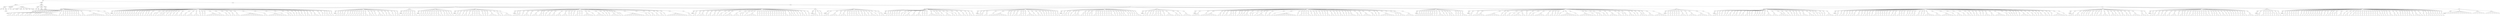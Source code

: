 digraph Tree {
	"t0" [label = "TEI"];
	"t1" [label = "teiHeader"];
	"t2" [label = "fileDesc"];
	"t3" [label = "titleStmt"];
	"t4" [label = "title"];
	"t5" [label = "title"];
	"t6" [label = "author"];
	"t7" [label = "surname"];
	"t8" [label = "publicationStmt"];
	"t9" [label = "p"];
	"t10" [label = "idno"];
	"t11" [label = "sourceDesc"];
	"t12" [label = "genre"];
	"t13" [label = "inspiration"];
	"t14" [label = "structure"];
	"t15" [label = "type"];
	"t16" [label = "periode"];
	"t17" [label = "taille"];
	"t18" [label = "permalien"];
	"t19" [label = "profileDesc"];
	"t20" [label = "creation"];
	"t21" [label = "date"];
	"t22" [label = "date"];
	"t23" [label = "langUsage"];
	"t24" [label = "language"];
	"t25" [label = "textClass"];
	"t26" [label = "keywords"];
	"t27" [label = "term"];
	"t28" [label = "text"];
	"t29" [label = "body"];
	"t30" [label = "div1"];
	"t31" [label = "head"];
	"t32" [label = "div2"];
	"t33" [label = "head"];
	"t34" [label = "listPerson"];
	"t35" [label = "sp"];
	"t36" [label = "p"];
	"t37" [label = "s"];
	"t38" [label = "s"];
	"t39" [label = "sp"];
	"t40" [label = "p"];
	"t41" [label = "s"];
	"t42" [label = "s"];
	"t43" [label = "sp"];
	"t44" [label = "p"];
	"t45" [label = "s"];
	"t46" [label = "s"];
	"t47" [label = "sp"];
	"t48" [label = "p"];
	"t49" [label = "s"];
	"t50" [label = "s"];
	"t51" [label = "sp"];
	"t52" [label = "p"];
	"t53" [label = "s"];
	"t54" [label = "sp"];
	"t55" [label = "p"];
	"t56" [label = "s"];
	"t57" [label = "s"];
	"t58" [label = "s"];
	"t59" [label = "sp"];
	"t60" [label = "p"];
	"t61" [label = "s"];
	"t62" [label = "sp"];
	"t63" [label = "p"];
	"t64" [label = "s"];
	"t65" [label = "sp"];
	"t66" [label = "p"];
	"t67" [label = "s"];
	"t68" [label = "sp"];
	"t69" [label = "p"];
	"t70" [label = "s"];
	"t71" [label = "sp"];
	"t72" [label = "p"];
	"t73" [label = "s"];
	"t74" [label = "s"];
	"t75" [label = "s"];
	"t76" [label = "s"];
	"t77" [label = "s"];
	"t78" [label = "s"];
	"t79" [label = "s"];
	"t80" [label = "s"];
	"t81" [label = "sp"];
	"t82" [label = "p"];
	"t83" [label = "s"];
	"t84" [label = "sp"];
	"t85" [label = "p"];
	"t86" [label = "s"];
	"t87" [label = "s"];
	"t88" [label = "sp"];
	"t89" [label = "p"];
	"t90" [label = "s"];
	"t91" [label = "sp"];
	"t92" [label = "p"];
	"t93" [label = "s"];
	"t94" [label = "sp"];
	"t95" [label = "p"];
	"t96" [label = "s"];
	"t97" [label = "sp"];
	"t98" [label = "p"];
	"t99" [label = "s"];
	"t100" [label = "sp"];
	"t101" [label = "p"];
	"t102" [label = "s"];
	"t103" [label = "sp"];
	"t104" [label = "p"];
	"t105" [label = "s"];
	"t106" [label = "sp"];
	"t107" [label = "p"];
	"t108" [label = "s"];
	"t109" [label = "s"];
	"t110" [label = "sp"];
	"t111" [label = "p"];
	"t112" [label = "s"];
	"t113" [label = "s"];
	"t114" [label = "sp"];
	"t115" [label = "p"];
	"t116" [label = "s"];
	"t117" [label = "s"];
	"t118" [label = "s"];
	"t119" [label = "s"];
	"t120" [label = "s"];
	"t121" [label = "s"];
	"t122" [label = "s"];
	"t123" [label = "s"];
	"t124" [label = "s"];
	"t125" [label = "sp"];
	"t126" [label = "p"];
	"t127" [label = "s"];
	"t128" [label = "s"];
	"t129" [label = "sp"];
	"t130" [label = "p"];
	"t131" [label = "s"];
	"t132" [label = "div2"];
	"t133" [label = "head"];
	"t134" [label = "listPerson"];
	"t135" [label = "sp"];
	"t136" [label = "p"];
	"t137" [label = "s"];
	"t138" [label = "sp"];
	"t139" [label = "p"];
	"t140" [label = "s"];
	"t141" [label = "sp"];
	"t142" [label = "p"];
	"t143" [label = "s"];
	"t144" [label = "sp"];
	"t145" [label = "p"];
	"t146" [label = "s"];
	"t147" [label = "sp"];
	"t148" [label = "p"];
	"t149" [label = "s"];
	"t150" [label = "sp"];
	"t151" [label = "p"];
	"t152" [label = "s"];
	"t153" [label = "sp"];
	"t154" [label = "p"];
	"t155" [label = "s"];
	"t156" [label = "sp"];
	"t157" [label = "p"];
	"t158" [label = "s"];
	"t159" [label = "sp"];
	"t160" [label = "p"];
	"t161" [label = "s"];
	"t162" [label = "sp"];
	"t163" [label = "p"];
	"t164" [label = "s"];
	"t165" [label = "sp"];
	"t166" [label = "p"];
	"t167" [label = "s"];
	"t168" [label = "sp"];
	"t169" [label = "p"];
	"t170" [label = "s"];
	"t171" [label = "s"];
	"t172" [label = "sp"];
	"t173" [label = "p"];
	"t174" [label = "s"];
	"t175" [label = "sp"];
	"t176" [label = "p"];
	"t177" [label = "s"];
	"t178" [label = "sp"];
	"t179" [label = "p"];
	"t180" [label = "s"];
	"t181" [label = "sp"];
	"t182" [label = "p"];
	"t183" [label = "s"];
	"t184" [label = "sp"];
	"t185" [label = "p"];
	"t186" [label = "s"];
	"t187" [label = "s"];
	"t188" [label = "sp"];
	"t189" [label = "p"];
	"t190" [label = "s"];
	"t191" [label = "sp"];
	"t192" [label = "p"];
	"t193" [label = "s"];
	"t194" [label = "sp"];
	"t195" [label = "p"];
	"t196" [label = "s"];
	"t197" [label = "sp"];
	"t198" [label = "p"];
	"t199" [label = "s"];
	"t200" [label = "s"];
	"t201" [label = "s"];
	"t202" [label = "sp"];
	"t203" [label = "p"];
	"t204" [label = "s"];
	"t205" [label = "sp"];
	"t206" [label = "p"];
	"t207" [label = "s"];
	"t208" [label = "s"];
	"t209" [label = "sp"];
	"t210" [label = "p"];
	"t211" [label = "s"];
	"t212" [label = "sp"];
	"t213" [label = "p"];
	"t214" [label = "s"];
	"t215" [label = "s"];
	"t216" [label = "sp"];
	"t217" [label = "p"];
	"t218" [label = "s"];
	"t219" [label = "s"];
	"t220" [label = "sp"];
	"t221" [label = "p"];
	"t222" [label = "s"];
	"t223" [label = "s"];
	"t224" [label = "sp"];
	"t225" [label = "p"];
	"t226" [label = "s"];
	"t227" [label = "s"];
	"t228" [label = "s"];
	"t229" [label = "sp"];
	"t230" [label = "p"];
	"t231" [label = "s"];
	"t232" [label = "s"];
	"t233" [label = "s"];
	"t234" [label = "sp"];
	"t235" [label = "p"];
	"t236" [label = "s"];
	"t237" [label = "sp"];
	"t238" [label = "p"];
	"t239" [label = "s"];
	"t240" [label = "sp"];
	"t241" [label = "p"];
	"t242" [label = "s"];
	"t243" [label = "sp"];
	"t244" [label = "p"];
	"t245" [label = "s"];
	"t246" [label = "s"];
	"t247" [label = "s"];
	"t248" [label = "s"];
	"t249" [label = "s"];
	"t250" [label = "s"];
	"t251" [label = "s"];
	"t252" [label = "s"];
	"t253" [label = "sp"];
	"t254" [label = "p"];
	"t255" [label = "s"];
	"t256" [label = "sp"];
	"t257" [label = "p"];
	"t258" [label = "s"];
	"t259" [label = "s"];
	"t260" [label = "sp"];
	"t261" [label = "p"];
	"t262" [label = "s"];
	"t263" [label = "sp"];
	"t264" [label = "p"];
	"t265" [label = "s"];
	"t266" [label = "s"];
	"t267" [label = "sp"];
	"t268" [label = "p"];
	"t269" [label = "s"];
	"t270" [label = "s"];
	"t271" [label = "sp"];
	"t272" [label = "p"];
	"t273" [label = "s"];
	"t274" [label = "s"];
	"t275" [label = "s"];
	"t276" [label = "s"];
	"t277" [label = "s"];
	"t278" [label = "s"];
	"t279" [label = "s"];
	"t280" [label = "s"];
	"t281" [label = "s"];
	"t282" [label = "s"];
	"t283" [label = "s"];
	"t284" [label = "sp"];
	"t285" [label = "p"];
	"t286" [label = "s"];
	"t287" [label = "s"];
	"t288" [label = "sp"];
	"t289" [label = "p"];
	"t290" [label = "s"];
	"t291" [label = "s"];
	"t292" [label = "s"];
	"t293" [label = "s"];
	"t294" [label = "s"];
	"t295" [label = "s"];
	"t296" [label = "s"];
	"t297" [label = "s"];
	"t298" [label = "sp"];
	"t299" [label = "p"];
	"t300" [label = "s"];
	"t301" [label = "sp"];
	"t302" [label = "p"];
	"t303" [label = "s"];
	"t304" [label = "s"];
	"t305" [label = "sp"];
	"t306" [label = "p"];
	"t307" [label = "s"];
	"t308" [label = "sp"];
	"t309" [label = "p"];
	"t310" [label = "s"];
	"t311" [label = "sp"];
	"t312" [label = "p"];
	"t313" [label = "s"];
	"t314" [label = "sp"];
	"t315" [label = "p"];
	"t316" [label = "s"];
	"t317" [label = "s"];
	"t318" [label = "sp"];
	"t319" [label = "p"];
	"t320" [label = "s"];
	"t321" [label = "sp"];
	"t322" [label = "p"];
	"t323" [label = "s"];
	"t324" [label = "sp"];
	"t325" [label = "p"];
	"t326" [label = "s"];
	"t327" [label = "s"];
	"t328" [label = "sp"];
	"t329" [label = "p"];
	"t330" [label = "s"];
	"t331" [label = "sp"];
	"t332" [label = "p"];
	"t333" [label = "s"];
	"t334" [label = "s"];
	"t335" [label = "s"];
	"t336" [label = "sp"];
	"t337" [label = "p"];
	"t338" [label = "s"];
	"t339" [label = "sp"];
	"t340" [label = "p"];
	"t341" [label = "s"];
	"t342" [label = "sp"];
	"t343" [label = "p"];
	"t344" [label = "s"];
	"t345" [label = "sp"];
	"t346" [label = "p"];
	"t347" [label = "s"];
	"t348" [label = "s"];
	"t349" [label = "sp"];
	"t350" [label = "p"];
	"t351" [label = "s"];
	"t352" [label = "sp"];
	"t353" [label = "p"];
	"t354" [label = "s"];
	"t355" [label = "div2"];
	"t356" [label = "head"];
	"t357" [label = "listPerson"];
	"t358" [label = "sp"];
	"t359" [label = "p"];
	"t360" [label = "s"];
	"t361" [label = "sp"];
	"t362" [label = "p"];
	"t363" [label = "s"];
	"t364" [label = "sp"];
	"t365" [label = "p"];
	"t366" [label = "s"];
	"t367" [label = "sp"];
	"t368" [label = "p"];
	"t369" [label = "s"];
	"t370" [label = "s"];
	"t371" [label = "sp"];
	"t372" [label = "p"];
	"t373" [label = "s"];
	"t374" [label = "sp"];
	"t375" [label = "p"];
	"t376" [label = "s"];
	"t377" [label = "sp"];
	"t378" [label = "p"];
	"t379" [label = "s"];
	"t380" [label = "sp"];
	"t381" [label = "p"];
	"t382" [label = "s"];
	"t383" [label = "sp"];
	"t384" [label = "p"];
	"t385" [label = "s"];
	"t386" [label = "sp"];
	"t387" [label = "p"];
	"t388" [label = "s"];
	"t389" [label = "sp"];
	"t390" [label = "p"];
	"t391" [label = "s"];
	"t392" [label = "s"];
	"t393" [label = "sp"];
	"t394" [label = "p"];
	"t395" [label = "s"];
	"t396" [label = "sp"];
	"t397" [label = "p"];
	"t398" [label = "s"];
	"t399" [label = "s"];
	"t400" [label = "sp"];
	"t401" [label = "p"];
	"t402" [label = "s"];
	"t403" [label = "s"];
	"t404" [label = "sp"];
	"t405" [label = "p"];
	"t406" [label = "s"];
	"t407" [label = "sp"];
	"t408" [label = "p"];
	"t409" [label = "s"];
	"t410" [label = "sp"];
	"t411" [label = "p"];
	"t412" [label = "s"];
	"t413" [label = "s"];
	"t414" [label = "s"];
	"t415" [label = "sp"];
	"t416" [label = "p"];
	"t417" [label = "s"];
	"t418" [label = "sp"];
	"t419" [label = "p"];
	"t420" [label = "s"];
	"t421" [label = "sp"];
	"t422" [label = "p"];
	"t423" [label = "s"];
	"t424" [label = "s"];
	"t425" [label = "sp"];
	"t426" [label = "p"];
	"t427" [label = "s"];
	"t428" [label = "sp"];
	"t429" [label = "p"];
	"t430" [label = "s"];
	"t431" [label = "sp"];
	"t432" [label = "p"];
	"t433" [label = "s"];
	"t434" [label = "s"];
	"t435" [label = "div2"];
	"t436" [label = "head"];
	"t437" [label = "listPerson"];
	"t438" [label = "sp"];
	"t439" [label = "p"];
	"t440" [label = "s"];
	"t441" [label = "sp"];
	"t442" [label = "p"];
	"t443" [label = "s"];
	"t444" [label = "sp"];
	"t445" [label = "p"];
	"t446" [label = "s"];
	"t447" [label = "sp"];
	"t448" [label = "p"];
	"t449" [label = "s"];
	"t450" [label = "s"];
	"t451" [label = "sp"];
	"t452" [label = "p"];
	"t453" [label = "s"];
	"t454" [label = "sp"];
	"t455" [label = "p"];
	"t456" [label = "s"];
	"t457" [label = "s"];
	"t458" [label = "div2"];
	"t459" [label = "head"];
	"t460" [label = "listPerson"];
	"t461" [label = "sp"];
	"t462" [label = "p"];
	"t463" [label = "s"];
	"t464" [label = "sp"];
	"t465" [label = "p"];
	"t466" [label = "s"];
	"t467" [label = "sp"];
	"t468" [label = "p"];
	"t469" [label = "s"];
	"t470" [label = "sp"];
	"t471" [label = "p"];
	"t472" [label = "s"];
	"t473" [label = "sp"];
	"t474" [label = "p"];
	"t475" [label = "s"];
	"t476" [label = "sp"];
	"t477" [label = "p"];
	"t478" [label = "s"];
	"t479" [label = "s"];
	"t480" [label = "sp"];
	"t481" [label = "p"];
	"t482" [label = "s"];
	"t483" [label = "sp"];
	"t484" [label = "p"];
	"t485" [label = "s"];
	"t486" [label = "sp"];
	"t487" [label = "p"];
	"t488" [label = "s"];
	"t489" [label = "s"];
	"t490" [label = "sp"];
	"t491" [label = "p"];
	"t492" [label = "s"];
	"t493" [label = "sp"];
	"t494" [label = "p"];
	"t495" [label = "s"];
	"t496" [label = "sp"];
	"t497" [label = "p"];
	"t498" [label = "s"];
	"t499" [label = "s"];
	"t500" [label = "sp"];
	"t501" [label = "p"];
	"t502" [label = "s"];
	"t503" [label = "sp"];
	"t504" [label = "p"];
	"t505" [label = "s"];
	"t506" [label = "div2"];
	"t507" [label = "head"];
	"t508" [label = "listPerson"];
	"t509" [label = "sp"];
	"t510" [label = "p"];
	"t511" [label = "s"];
	"t512" [label = "sp"];
	"t513" [label = "p"];
	"t514" [label = "s"];
	"t515" [label = "s"];
	"t516" [label = "sp"];
	"t517" [label = "p"];
	"t518" [label = "s"];
	"t519" [label = "sp"];
	"t520" [label = "p"];
	"t521" [label = "s"];
	"t522" [label = "s"];
	"t523" [label = "sp"];
	"t524" [label = "p"];
	"t525" [label = "s"];
	"t526" [label = "sp"];
	"t527" [label = "p"];
	"t528" [label = "s"];
	"t529" [label = "s"];
	"t530" [label = "sp"];
	"t531" [label = "p"];
	"t532" [label = "s"];
	"t533" [label = "sp"];
	"t534" [label = "p"];
	"t535" [label = "s"];
	"t536" [label = "sp"];
	"t537" [label = "p"];
	"t538" [label = "s"];
	"t539" [label = "s"];
	"t540" [label = "sp"];
	"t541" [label = "p"];
	"t542" [label = "s"];
	"t543" [label = "sp"];
	"t544" [label = "p"];
	"t545" [label = "s"];
	"t546" [label = "sp"];
	"t547" [label = "p"];
	"t548" [label = "s"];
	"t549" [label = "sp"];
	"t550" [label = "p"];
	"t551" [label = "s"];
	"t552" [label = "s"];
	"t553" [label = "s"];
	"t554" [label = "s"];
	"t555" [label = "sp"];
	"t556" [label = "p"];
	"t557" [label = "s"];
	"t558" [label = "s"];
	"t559" [label = "sp"];
	"t560" [label = "p"];
	"t561" [label = "s"];
	"t562" [label = "sp"];
	"t563" [label = "p"];
	"t564" [label = "s"];
	"t565" [label = "s"];
	"t566" [label = "s"];
	"t567" [label = "s"];
	"t568" [label = "div2"];
	"t569" [label = "head"];
	"t570" [label = "listPerson"];
	"t571" [label = "sp"];
	"t572" [label = "p"];
	"t573" [label = "s"];
	"t574" [label = "sp"];
	"t575" [label = "p"];
	"t576" [label = "s"];
	"t577" [label = "s"];
	"t578" [label = "s"];
	"t579" [label = "sp"];
	"t580" [label = "p"];
	"t581" [label = "s"];
	"t582" [label = "sp"];
	"t583" [label = "p"];
	"t584" [label = "s"];
	"t585" [label = "s"];
	"t586" [label = "s"];
	"t587" [label = "sp"];
	"t588" [label = "p"];
	"t589" [label = "s"];
	"t590" [label = "sp"];
	"t591" [label = "p"];
	"t592" [label = "s"];
	"t593" [label = "s"];
	"t594" [label = "s"];
	"t595" [label = "sp"];
	"t596" [label = "p"];
	"t597" [label = "s"];
	"t598" [label = "s"];
	"t599" [label = "sp"];
	"t600" [label = "p"];
	"t601" [label = "s"];
	"t602" [label = "sp"];
	"t603" [label = "p"];
	"t604" [label = "s"];
	"t605" [label = "sp"];
	"t606" [label = "p"];
	"t607" [label = "s"];
	"t608" [label = "s"];
	"t609" [label = "sp"];
	"t610" [label = "p"];
	"t611" [label = "s"];
	"t612" [label = "s"];
	"t613" [label = "sp"];
	"t614" [label = "p"];
	"t615" [label = "s"];
	"t616" [label = "s"];
	"t617" [label = "s"];
	"t618" [label = "sp"];
	"t619" [label = "p"];
	"t620" [label = "s"];
	"t621" [label = "s"];
	"t622" [label = "s"];
	"t623" [label = "sp"];
	"t624" [label = "p"];
	"t625" [label = "s"];
	"t626" [label = "sp"];
	"t627" [label = "p"];
	"t628" [label = "s"];
	"t629" [label = "sp"];
	"t630" [label = "p"];
	"t631" [label = "s"];
	"t632" [label = "sp"];
	"t633" [label = "p"];
	"t634" [label = "s"];
	"t635" [label = "s"];
	"t636" [label = "sp"];
	"t637" [label = "p"];
	"t638" [label = "s"];
	"t639" [label = "sp"];
	"t640" [label = "p"];
	"t641" [label = "s"];
	"t642" [label = "sp"];
	"t643" [label = "p"];
	"t644" [label = "s"];
	"t645" [label = "s"];
	"t646" [label = "s"];
	"t647" [label = "s"];
	"t648" [label = "s"];
	"t649" [label = "sp"];
	"t650" [label = "p"];
	"t651" [label = "s"];
	"t652" [label = "sp"];
	"t653" [label = "p"];
	"t654" [label = "s"];
	"t655" [label = "s"];
	"t656" [label = "s"];
	"t657" [label = "s"];
	"t658" [label = "sp"];
	"t659" [label = "p"];
	"t660" [label = "s"];
	"t661" [label = "sp"];
	"t662" [label = "p"];
	"t663" [label = "s"];
	"t664" [label = "sp"];
	"t665" [label = "p"];
	"t666" [label = "s"];
	"t667" [label = "sp"];
	"t668" [label = "p"];
	"t669" [label = "s"];
	"t670" [label = "s"];
	"t671" [label = "s"];
	"t672" [label = "s"];
	"t673" [label = "sp"];
	"t674" [label = "p"];
	"t675" [label = "s"];
	"t676" [label = "sp"];
	"t677" [label = "p"];
	"t678" [label = "s"];
	"t679" [label = "sp"];
	"t680" [label = "p"];
	"t681" [label = "s"];
	"t682" [label = "s"];
	"t683" [label = "s"];
	"t684" [label = "s"];
	"t685" [label = "s"];
	"t686" [label = "s"];
	"t687" [label = "s"];
	"t688" [label = "s"];
	"t689" [label = "s"];
	"t690" [label = "s"];
	"t691" [label = "sp"];
	"t692" [label = "p"];
	"t693" [label = "s"];
	"t694" [label = "s"];
	"t695" [label = "sp"];
	"t696" [label = "p"];
	"t697" [label = "s"];
	"t698" [label = "sp"];
	"t699" [label = "p"];
	"t700" [label = "s"];
	"t701" [label = "s"];
	"t702" [label = "sp"];
	"t703" [label = "p"];
	"t704" [label = "s"];
	"t705" [label = "s"];
	"t706" [label = "sp"];
	"t707" [label = "p"];
	"t708" [label = "s"];
	"t709" [label = "s"];
	"t710" [label = "sp"];
	"t711" [label = "p"];
	"t712" [label = "s"];
	"t713" [label = "sp"];
	"t714" [label = "p"];
	"t715" [label = "s"];
	"t716" [label = "s"];
	"t717" [label = "s"];
	"t718" [label = "s"];
	"t719" [label = "s"];
	"t720" [label = "s"];
	"t721" [label = "s"];
	"t722" [label = "s"];
	"t723" [label = "s"];
	"t724" [label = "s"];
	"t725" [label = "sp"];
	"t726" [label = "p"];
	"t727" [label = "s"];
	"t728" [label = "s"];
	"t729" [label = "div2"];
	"t730" [label = "head"];
	"t731" [label = "listPerson"];
	"t732" [label = "sp"];
	"t733" [label = "p"];
	"t734" [label = "s"];
	"t735" [label = "s"];
	"t736" [label = "sp"];
	"t737" [label = "p"];
	"t738" [label = "s"];
	"t739" [label = "sp"];
	"t740" [label = "p"];
	"t741" [label = "s"];
	"t742" [label = "s"];
	"t743" [label = "s"];
	"t744" [label = "sp"];
	"t745" [label = "p"];
	"t746" [label = "s"];
	"t747" [label = "sp"];
	"t748" [label = "p"];
	"t749" [label = "s"];
	"t750" [label = "s"];
	"t751" [label = "sp"];
	"t752" [label = "p"];
	"t753" [label = "s"];
	"t754" [label = "s"];
	"t755" [label = "sp"];
	"t756" [label = "p"];
	"t757" [label = "s"];
	"t758" [label = "sp"];
	"t759" [label = "p"];
	"t760" [label = "s"];
	"t761" [label = "s"];
	"t762" [label = "sp"];
	"t763" [label = "p"];
	"t764" [label = "s"];
	"t765" [label = "sp"];
	"t766" [label = "p"];
	"t767" [label = "s"];
	"t768" [label = "s"];
	"t769" [label = "s"];
	"t770" [label = "s"];
	"t771" [label = "sp"];
	"t772" [label = "p"];
	"t773" [label = "s"];
	"t774" [label = "s"];
	"t775" [label = "s"];
	"t776" [label = "sp"];
	"t777" [label = "p"];
	"t778" [label = "s"];
	"t779" [label = "sp"];
	"t780" [label = "p"];
	"t781" [label = "s"];
	"t782" [label = "sp"];
	"t783" [label = "p"];
	"t784" [label = "s"];
	"t785" [label = "sp"];
	"t786" [label = "p"];
	"t787" [label = "s"];
	"t788" [label = "s"];
	"t789" [label = "s"];
	"t790" [label = "s"];
	"t791" [label = "s"];
	"t792" [label = "sp"];
	"t793" [label = "p"];
	"t794" [label = "s"];
	"t795" [label = "sp"];
	"t796" [label = "p"];
	"t797" [label = "s"];
	"t798" [label = "sp"];
	"t799" [label = "p"];
	"t800" [label = "s"];
	"t801" [label = "sp"];
	"t802" [label = "p"];
	"t803" [label = "s"];
	"t804" [label = "sp"];
	"t805" [label = "p"];
	"t806" [label = "s"];
	"t807" [label = "sp"];
	"t808" [label = "p"];
	"t809" [label = "s"];
	"t810" [label = "sp"];
	"t811" [label = "p"];
	"t812" [label = "s"];
	"t813" [label = "sp"];
	"t814" [label = "p"];
	"t815" [label = "s"];
	"t816" [label = "sp"];
	"t817" [label = "p"];
	"t818" [label = "s"];
	"t819" [label = "sp"];
	"t820" [label = "p"];
	"t821" [label = "s"];
	"t822" [label = "sp"];
	"t823" [label = "p"];
	"t824" [label = "s"];
	"t825" [label = "sp"];
	"t826" [label = "p"];
	"t827" [label = "s"];
	"t828" [label = "sp"];
	"t829" [label = "p"];
	"t830" [label = "s"];
	"t831" [label = "sp"];
	"t832" [label = "p"];
	"t833" [label = "s"];
	"t834" [label = "s"];
	"t835" [label = "sp"];
	"t836" [label = "p"];
	"t837" [label = "s"];
	"t838" [label = "s"];
	"t839" [label = "sp"];
	"t840" [label = "p"];
	"t841" [label = "s"];
	"t842" [label = "sp"];
	"t843" [label = "p"];
	"t844" [label = "s"];
	"t845" [label = "sp"];
	"t846" [label = "p"];
	"t847" [label = "s"];
	"t848" [label = "sp"];
	"t849" [label = "p"];
	"t850" [label = "s"];
	"t851" [label = "sp"];
	"t852" [label = "p"];
	"t853" [label = "s"];
	"t854" [label = "s"];
	"t855" [label = "sp"];
	"t856" [label = "p"];
	"t857" [label = "s"];
	"t858" [label = "sp"];
	"t859" [label = "p"];
	"t860" [label = "s"];
	"t861" [label = "div2"];
	"t862" [label = "head"];
	"t863" [label = "listPerson"];
	"t864" [label = "sp"];
	"t865" [label = "p"];
	"t866" [label = "s"];
	"t867" [label = "s"];
	"t868" [label = "s"];
	"t869" [label = "s"];
	"t870" [label = "sp"];
	"t871" [label = "p"];
	"t872" [label = "s"];
	"t873" [label = "sp"];
	"t874" [label = "p"];
	"t875" [label = "s"];
	"t876" [label = "div2"];
	"t877" [label = "head"];
	"t878" [label = "listPerson"];
	"t879" [label = "sp"];
	"t880" [label = "p"];
	"t881" [label = "s"];
	"t882" [label = "s"];
	"t883" [label = "s"];
	"t884" [label = "sp"];
	"t885" [label = "p"];
	"t886" [label = "s"];
	"t887" [label = "s"];
	"t888" [label = "s"];
	"t889" [label = "s"];
	"t890" [label = "sp"];
	"t891" [label = "p"];
	"t892" [label = "s"];
	"t893" [label = "sp"];
	"t894" [label = "p"];
	"t895" [label = "s"];
	"t896" [label = "s"];
	"t897" [label = "s"];
	"t898" [label = "sp"];
	"t899" [label = "p"];
	"t900" [label = "s"];
	"t901" [label = "sp"];
	"t902" [label = "p"];
	"t903" [label = "s"];
	"t904" [label = "sp"];
	"t905" [label = "p"];
	"t906" [label = "s"];
	"t907" [label = "sp"];
	"t908" [label = "p"];
	"t909" [label = "s"];
	"t910" [label = "sp"];
	"t911" [label = "p"];
	"t912" [label = "s"];
	"t913" [label = "s"];
	"t914" [label = "sp"];
	"t915" [label = "p"];
	"t916" [label = "s"];
	"t917" [label = "sp"];
	"t918" [label = "p"];
	"t919" [label = "s"];
	"t920" [label = "sp"];
	"t921" [label = "p"];
	"t922" [label = "s"];
	"t923" [label = "s"];
	"t924" [label = "sp"];
	"t925" [label = "p"];
	"t926" [label = "s"];
	"t927" [label = "sp"];
	"t928" [label = "p"];
	"t929" [label = "s"];
	"t930" [label = "s"];
	"t931" [label = "s"];
	"t932" [label = "sp"];
	"t933" [label = "p"];
	"t934" [label = "s"];
	"t935" [label = "sp"];
	"t936" [label = "p"];
	"t937" [label = "s"];
	"t938" [label = "sp"];
	"t939" [label = "p"];
	"t940" [label = "s"];
	"t941" [label = "s"];
	"t942" [label = "div1"];
	"t943" [label = "head"];
	"t944" [label = "div2"];
	"t945" [label = "head"];
	"t946" [label = "listPerson"];
	"t947" [label = "sp"];
	"t948" [label = "p"];
	"t949" [label = "s"];
	"t950" [label = "sp"];
	"t951" [label = "p"];
	"t952" [label = "s"];
	"t953" [label = "sp"];
	"t954" [label = "p"];
	"t955" [label = "s"];
	"t956" [label = "s"];
	"t957" [label = "sp"];
	"t958" [label = "p"];
	"t959" [label = "s"];
	"t960" [label = "sp"];
	"t961" [label = "p"];
	"t962" [label = "s"];
	"t963" [label = "sp"];
	"t964" [label = "p"];
	"t965" [label = "s"];
	"t966" [label = "sp"];
	"t967" [label = "p"];
	"t968" [label = "s"];
	"t969" [label = "sp"];
	"t970" [label = "p"];
	"t971" [label = "s"];
	"t972" [label = "sp"];
	"t973" [label = "p"];
	"t974" [label = "s"];
	"t975" [label = "s"];
	"t976" [label = "s"];
	"t977" [label = "sp"];
	"t978" [label = "p"];
	"t979" [label = "s"];
	"t980" [label = "s"];
	"t981" [label = "sp"];
	"t982" [label = "p"];
	"t983" [label = "s"];
	"t984" [label = "s"];
	"t985" [label = "s"];
	"t986" [label = "sp"];
	"t987" [label = "p"];
	"t988" [label = "s"];
	"t989" [label = "sp"];
	"t990" [label = "p"];
	"t991" [label = "s"];
	"t992" [label = "sp"];
	"t993" [label = "p"];
	"t994" [label = "s"];
	"t995" [label = "sp"];
	"t996" [label = "p"];
	"t997" [label = "s"];
	"t998" [label = "s"];
	"t999" [label = "s"];
	"t1000" [label = "s"];
	"t1001" [label = "s"];
	"t1002" [label = "sp"];
	"t1003" [label = "p"];
	"t1004" [label = "s"];
	"t1005" [label = "sp"];
	"t1006" [label = "p"];
	"t1007" [label = "s"];
	"t1008" [label = "sp"];
	"t1009" [label = "p"];
	"t1010" [label = "s"];
	"t1011" [label = "sp"];
	"t1012" [label = "p"];
	"t1013" [label = "s"];
	"t1014" [label = "s"];
	"t1015" [label = "s"];
	"t1016" [label = "sp"];
	"t1017" [label = "p"];
	"t1018" [label = "s"];
	"t1019" [label = "s"];
	"t1020" [label = "sp"];
	"t1021" [label = "p"];
	"t1022" [label = "s"];
	"t1023" [label = "sp"];
	"t1024" [label = "p"];
	"t1025" [label = "s"];
	"t1026" [label = "s"];
	"t1027" [label = "sp"];
	"t1028" [label = "p"];
	"t1029" [label = "s"];
	"t1030" [label = "s"];
	"t1031" [label = "sp"];
	"t1032" [label = "p"];
	"t1033" [label = "s"];
	"t1034" [label = "sp"];
	"t1035" [label = "p"];
	"t1036" [label = "s"];
	"t1037" [label = "s"];
	"t1038" [label = "sp"];
	"t1039" [label = "p"];
	"t1040" [label = "s"];
	"t1041" [label = "div2"];
	"t1042" [label = "head"];
	"t1043" [label = "listPerson"];
	"t1044" [label = "sp"];
	"t1045" [label = "p"];
	"t1046" [label = "s"];
	"t1047" [label = "sp"];
	"t1048" [label = "p"];
	"t1049" [label = "s"];
	"t1050" [label = "s"];
	"t1051" [label = "s"];
	"t1052" [label = "sp"];
	"t1053" [label = "p"];
	"t1054" [label = "s"];
	"t1055" [label = "s"];
	"t1056" [label = "sp"];
	"t1057" [label = "p"];
	"t1058" [label = "s"];
	"t1059" [label = "sp"];
	"t1060" [label = "p"];
	"t1061" [label = "s"];
	"t1062" [label = "s"];
	"t1063" [label = "s"];
	"t1064" [label = "s"];
	"t1065" [label = "s"];
	"t1066" [label = "s"];
	"t1067" [label = "s"];
	"t1068" [label = "s"];
	"t1069" [label = "sp"];
	"t1070" [label = "p"];
	"t1071" [label = "s"];
	"t1072" [label = "sp"];
	"t1073" [label = "p"];
	"t1074" [label = "s"];
	"t1075" [label = "sp"];
	"t1076" [label = "p"];
	"t1077" [label = "s"];
	"t1078" [label = "sp"];
	"t1079" [label = "p"];
	"t1080" [label = "s"];
	"t1081" [label = "s"];
	"t1082" [label = "sp"];
	"t1083" [label = "p"];
	"t1084" [label = "s"];
	"t1085" [label = "s"];
	"t1086" [label = "sp"];
	"t1087" [label = "p"];
	"t1088" [label = "s"];
	"t1089" [label = "sp"];
	"t1090" [label = "p"];
	"t1091" [label = "s"];
	"t1092" [label = "sp"];
	"t1093" [label = "p"];
	"t1094" [label = "s"];
	"t1095" [label = "s"];
	"t1096" [label = "s"];
	"t1097" [label = "s"];
	"t1098" [label = "sp"];
	"t1099" [label = "p"];
	"t1100" [label = "s"];
	"t1101" [label = "sp"];
	"t1102" [label = "p"];
	"t1103" [label = "s"];
	"t1104" [label = "s"];
	"t1105" [label = "sp"];
	"t1106" [label = "p"];
	"t1107" [label = "s"];
	"t1108" [label = "sp"];
	"t1109" [label = "p"];
	"t1110" [label = "s"];
	"t1111" [label = "sp"];
	"t1112" [label = "p"];
	"t1113" [label = "s"];
	"t1114" [label = "sp"];
	"t1115" [label = "p"];
	"t1116" [label = "s"];
	"t1117" [label = "sp"];
	"t1118" [label = "p"];
	"t1119" [label = "s"];
	"t1120" [label = "sp"];
	"t1121" [label = "p"];
	"t1122" [label = "s"];
	"t1123" [label = "sp"];
	"t1124" [label = "p"];
	"t1125" [label = "s"];
	"t1126" [label = "s"];
	"t1127" [label = "sp"];
	"t1128" [label = "p"];
	"t1129" [label = "s"];
	"t1130" [label = "div2"];
	"t1131" [label = "head"];
	"t1132" [label = "listPerson"];
	"t1133" [label = "sp"];
	"t1134" [label = "p"];
	"t1135" [label = "s"];
	"t1136" [label = "sp"];
	"t1137" [label = "p"];
	"t1138" [label = "s"];
	"t1139" [label = "s"];
	"t1140" [label = "sp"];
	"t1141" [label = "p"];
	"t1142" [label = "s"];
	"t1143" [label = "sp"];
	"t1144" [label = "p"];
	"t1145" [label = "s"];
	"t1146" [label = "sp"];
	"t1147" [label = "p"];
	"t1148" [label = "s"];
	"t1149" [label = "sp"];
	"t1150" [label = "p"];
	"t1151" [label = "s"];
	"t1152" [label = "s"];
	"t1153" [label = "s"];
	"t1154" [label = "sp"];
	"t1155" [label = "p"];
	"t1156" [label = "s"];
	"t1157" [label = "s"];
	"t1158" [label = "p"];
	"t1159" [label = "s"];
	"t1160" [label = "sp"];
	"t1161" [label = "p"];
	"t1162" [label = "s"];
	"t1163" [label = "sp"];
	"t1164" [label = "p"];
	"t1165" [label = "s"];
	"t1166" [label = "p"];
	"t1167" [label = "s"];
	"t1168" [label = "sp"];
	"t1169" [label = "p"];
	"t1170" [label = "s"];
	"t1171" [label = "s"];
	"t1172" [label = "sp"];
	"t1173" [label = "p"];
	"t1174" [label = "s"];
	"t1175" [label = "sp"];
	"t1176" [label = "p"];
	"t1177" [label = "s"];
	"t1178" [label = "sp"];
	"t1179" [label = "p"];
	"t1180" [label = "s"];
	"t1181" [label = "sp"];
	"t1182" [label = "p"];
	"t1183" [label = "s"];
	"t1184" [label = "sp"];
	"t1185" [label = "p"];
	"t1186" [label = "s"];
	"t1187" [label = "sp"];
	"t1188" [label = "p"];
	"t1189" [label = "s"];
	"t1190" [label = "sp"];
	"t1191" [label = "p"];
	"t1192" [label = "s"];
	"t1193" [label = "s"];
	"t1194" [label = "sp"];
	"t1195" [label = "p"];
	"t1196" [label = "s"];
	"t1197" [label = "sp"];
	"t1198" [label = "p"];
	"t1199" [label = "s"];
	"t1200" [label = "sp"];
	"t1201" [label = "p"];
	"t1202" [label = "s"];
	"t1203" [label = "s"];
	"t1204" [label = "sp"];
	"t1205" [label = "p"];
	"t1206" [label = "s"];
	"t1207" [label = "sp"];
	"t1208" [label = "p"];
	"t1209" [label = "s"];
	"t1210" [label = "sp"];
	"t1211" [label = "p"];
	"t1212" [label = "s"];
	"t1213" [label = "sp"];
	"t1214" [label = "p"];
	"t1215" [label = "s"];
	"t1216" [label = "sp"];
	"t1217" [label = "p"];
	"t1218" [label = "s"];
	"t1219" [label = "sp"];
	"t1220" [label = "p"];
	"t1221" [label = "s"];
	"t1222" [label = "sp"];
	"t1223" [label = "p"];
	"t1224" [label = "s"];
	"t1225" [label = "s"];
	"t1226" [label = "s"];
	"t1227" [label = "div2"];
	"t1228" [label = "head"];
	"t1229" [label = "listPerson"];
	"t1230" [label = "sp"];
	"t1231" [label = "p"];
	"t1232" [label = "s"];
	"t1233" [label = "sp"];
	"t1234" [label = "p"];
	"t1235" [label = "s"];
	"t1236" [label = "s"];
	"t1237" [label = "sp"];
	"t1238" [label = "p"];
	"t1239" [label = "s"];
	"t1240" [label = "sp"];
	"t1241" [label = "p"];
	"t1242" [label = "s"];
	"t1243" [label = "sp"];
	"t1244" [label = "p"];
	"t1245" [label = "s"];
	"t1246" [label = "s"];
	"t1247" [label = "sp"];
	"t1248" [label = "p"];
	"t1249" [label = "s"];
	"t1250" [label = "sp"];
	"t1251" [label = "p"];
	"t1252" [label = "s"];
	"t1253" [label = "s"];
	"t1254" [label = "sp"];
	"t1255" [label = "p"];
	"t1256" [label = "s"];
	"t1257" [label = "sp"];
	"t1258" [label = "p"];
	"t1259" [label = "s"];
	"t1260" [label = "s"];
	"t1261" [label = "s"];
	"t1262" [label = "s"];
	"t1263" [label = "sp"];
	"t1264" [label = "p"];
	"t1265" [label = "s"];
	"t1266" [label = "s"];
	"t1267" [label = "s"];
	"t1268" [label = "sp"];
	"t1269" [label = "p"];
	"t1270" [label = "s"];
	"t1271" [label = "sp"];
	"t1272" [label = "p"];
	"t1273" [label = "s"];
	"t1274" [label = "s"];
	"t1275" [label = "s"];
	"t1276" [label = "s"];
	"t1277" [label = "div2"];
	"t1278" [label = "head"];
	"t1279" [label = "listPerson"];
	"t1280" [label = "sp"];
	"t1281" [label = "p"];
	"t1282" [label = "s"];
	"t1283" [label = "s"];
	"t1284" [label = "s"];
	"t1285" [label = "s"];
	"t1286" [label = "sp"];
	"t1287" [label = "p"];
	"t1288" [label = "s"];
	"t1289" [label = "sp"];
	"t1290" [label = "p"];
	"t1291" [label = "s"];
	"t1292" [label = "s"];
	"t1293" [label = "s"];
	"t1294" [label = "s"];
	"t1295" [label = "s"];
	"t1296" [label = "s"];
	"t1297" [label = "s"];
	"t1298" [label = "sp"];
	"t1299" [label = "p"];
	"t1300" [label = "s"];
	"t1301" [label = "s"];
	"t1302" [label = "sp"];
	"t1303" [label = "p"];
	"t1304" [label = "s"];
	"t1305" [label = "sp"];
	"t1306" [label = "p"];
	"t1307" [label = "s"];
	"t1308" [label = "s"];
	"t1309" [label = "sp"];
	"t1310" [label = "p"];
	"t1311" [label = "s"];
	"t1312" [label = "s"];
	"t1313" [label = "sp"];
	"t1314" [label = "p"];
	"t1315" [label = "s"];
	"t1316" [label = "sp"];
	"t1317" [label = "p"];
	"t1318" [label = "s"];
	"t1319" [label = "sp"];
	"t1320" [label = "p"];
	"t1321" [label = "s"];
	"t1322" [label = "sp"];
	"t1323" [label = "p"];
	"t1324" [label = "s"];
	"t1325" [label = "sp"];
	"t1326" [label = "p"];
	"t1327" [label = "s"];
	"t1328" [label = "sp"];
	"t1329" [label = "p"];
	"t1330" [label = "s"];
	"t1331" [label = "s"];
	"t1332" [label = "s"];
	"t1333" [label = "sp"];
	"t1334" [label = "p"];
	"t1335" [label = "s"];
	"t1336" [label = "sp"];
	"t1337" [label = "p"];
	"t1338" [label = "s"];
	"t1339" [label = "sp"];
	"t1340" [label = "p"];
	"t1341" [label = "s"];
	"t1342" [label = "sp"];
	"t1343" [label = "p"];
	"t1344" [label = "s"];
	"t1345" [label = "s"];
	"t1346" [label = "s"];
	"t1347" [label = "s"];
	"t1348" [label = "sp"];
	"t1349" [label = "p"];
	"t1350" [label = "s"];
	"t1351" [label = "sp"];
	"t1352" [label = "p"];
	"t1353" [label = "s"];
	"t1354" [label = "s"];
	"t1355" [label = "sp"];
	"t1356" [label = "p"];
	"t1357" [label = "s"];
	"t1358" [label = "sp"];
	"t1359" [label = "p"];
	"t1360" [label = "s"];
	"t1361" [label = "s"];
	"t1362" [label = "s"];
	"t1363" [label = "s"];
	"t1364" [label = "s"];
	"t1365" [label = "s"];
	"t1366" [label = "s"];
	"t1367" [label = "s"];
	"t1368" [label = "s"];
	"t1369" [label = "s"];
	"t1370" [label = "s"];
	"t1371" [label = "sp"];
	"t1372" [label = "p"];
	"t1373" [label = "s"];
	"t1374" [label = "sp"];
	"t1375" [label = "p"];
	"t1376" [label = "s"];
	"t1377" [label = "s"];
	"t1378" [label = "sp"];
	"t1379" [label = "p"];
	"t1380" [label = "s"];
	"t1381" [label = "sp"];
	"t1382" [label = "p"];
	"t1383" [label = "s"];
	"t1384" [label = "sp"];
	"t1385" [label = "p"];
	"t1386" [label = "s"];
	"t1387" [label = "s"];
	"t1388" [label = "sp"];
	"t1389" [label = "p"];
	"t1390" [label = "s"];
	"t1391" [label = "sp"];
	"t1392" [label = "p"];
	"t1393" [label = "s"];
	"t1394" [label = "s"];
	"t1395" [label = "sp"];
	"t1396" [label = "p"];
	"t1397" [label = "s"];
	"t1398" [label = "sp"];
	"t1399" [label = "p"];
	"t1400" [label = "s"];
	"t1401" [label = "sp"];
	"t1402" [label = "p"];
	"t1403" [label = "s"];
	"t1404" [label = "sp"];
	"t1405" [label = "p"];
	"t1406" [label = "s"];
	"t1407" [label = "sp"];
	"t1408" [label = "p"];
	"t1409" [label = "s"];
	"t1410" [label = "s"];
	"t1411" [label = "sp"];
	"t1412" [label = "p"];
	"t1413" [label = "s"];
	"t1414" [label = "s"];
	"t1415" [label = "sp"];
	"t1416" [label = "p"];
	"t1417" [label = "s"];
	"t1418" [label = "sp"];
	"t1419" [label = "p"];
	"t1420" [label = "s"];
	"t1421" [label = "sp"];
	"t1422" [label = "p"];
	"t1423" [label = "s"];
	"t1424" [label = "s"];
	"t1425" [label = "sp"];
	"t1426" [label = "p"];
	"t1427" [label = "s"];
	"t1428" [label = "sp"];
	"t1429" [label = "p"];
	"t1430" [label = "s"];
	"t1431" [label = "sp"];
	"t1432" [label = "p"];
	"t1433" [label = "s"];
	"t1434" [label = "sp"];
	"t1435" [label = "p"];
	"t1436" [label = "s"];
	"t1437" [label = "s"];
	"t1438" [label = "s"];
	"t1439" [label = "sp"];
	"t1440" [label = "p"];
	"t1441" [label = "s"];
	"t1442" [label = "s"];
	"t1443" [label = "sp"];
	"t1444" [label = "p"];
	"t1445" [label = "s"];
	"t1446" [label = "sp"];
	"t1447" [label = "p"];
	"t1448" [label = "s"];
	"t1449" [label = "s"];
	"t1450" [label = "s"];
	"t1451" [label = "s"];
	"t1452" [label = "sp"];
	"t1453" [label = "p"];
	"t1454" [label = "s"];
	"t1455" [label = "s"];
	"t1456" [label = "sp"];
	"t1457" [label = "p"];
	"t1458" [label = "s"];
	"t1459" [label = "sp"];
	"t1460" [label = "p"];
	"t1461" [label = "s"];
	"t1462" [label = "sp"];
	"t1463" [label = "p"];
	"t1464" [label = "s"];
	"t1465" [label = "s"];
	"t1466" [label = "s"];
	"t1467" [label = "s"];
	"t1468" [label = "s"];
	"t1469" [label = "s"];
	"t1470" [label = "s"];
	"t1471" [label = "sp"];
	"t1472" [label = "p"];
	"t1473" [label = "s"];
	"t1474" [label = "sp"];
	"t1475" [label = "p"];
	"t1476" [label = "s"];
	"t1477" [label = "sp"];
	"t1478" [label = "p"];
	"t1479" [label = "s"];
	"t1480" [label = "s"];
	"t1481" [label = "s"];
	"t1482" [label = "sp"];
	"t1483" [label = "p"];
	"t1484" [label = "s"];
	"t1485" [label = "s"];
	"t1486" [label = "s"];
	"t1487" [label = "s"];
	"t1488" [label = "div2"];
	"t1489" [label = "head"];
	"t1490" [label = "listPerson"];
	"t1491" [label = "sp"];
	"t1492" [label = "p"];
	"t1493" [label = "s"];
	"t1494" [label = "sp"];
	"t1495" [label = "p"];
	"t1496" [label = "s"];
	"t1497" [label = "sp"];
	"t1498" [label = "p"];
	"t1499" [label = "s"];
	"t1500" [label = "sp"];
	"t1501" [label = "p"];
	"t1502" [label = "s"];
	"t1503" [label = "sp"];
	"t1504" [label = "p"];
	"t1505" [label = "s"];
	"t1506" [label = "sp"];
	"t1507" [label = "p"];
	"t1508" [label = "s"];
	"t1509" [label = "sp"];
	"t1510" [label = "p"];
	"t1511" [label = "s"];
	"t1512" [label = "s"];
	"t1513" [label = "s"];
	"t1514" [label = "sp"];
	"t1515" [label = "p"];
	"t1516" [label = "s"];
	"t1517" [label = "sp"];
	"t1518" [label = "p"];
	"t1519" [label = "s"];
	"t1520" [label = "sp"];
	"t1521" [label = "p"];
	"t1522" [label = "s"];
	"t1523" [label = "s"];
	"t1524" [label = "s"];
	"t1525" [label = "sp"];
	"t1526" [label = "p"];
	"t1527" [label = "s"];
	"t1528" [label = "sp"];
	"t1529" [label = "p"];
	"t1530" [label = "s"];
	"t1531" [label = "sp"];
	"t1532" [label = "p"];
	"t1533" [label = "s"];
	"t1534" [label = "s"];
	"t1535" [label = "sp"];
	"t1536" [label = "p"];
	"t1537" [label = "s"];
	"t1538" [label = "sp"];
	"t1539" [label = "p"];
	"t1540" [label = "s"];
	"t1541" [label = "sp"];
	"t1542" [label = "p"];
	"t1543" [label = "s"];
	"t1544" [label = "sp"];
	"t1545" [label = "p"];
	"t1546" [label = "s"];
	"t1547" [label = "sp"];
	"t1548" [label = "p"];
	"t1549" [label = "s"];
	"t1550" [label = "s"];
	"t1551" [label = "s"];
	"t1552" [label = "div2"];
	"t1553" [label = "head"];
	"t1554" [label = "listPerson"];
	"t1555" [label = "sp"];
	"t1556" [label = "p"];
	"t1557" [label = "s"];
	"t1558" [label = "s"];
	"t1559" [label = "sp"];
	"t1560" [label = "p"];
	"t1561" [label = "s"];
	"t1562" [label = "sp"];
	"t1563" [label = "p"];
	"t1564" [label = "s"];
	"t1565" [label = "s"];
	"t1566" [label = "s"];
	"t1567" [label = "s"];
	"t1568" [label = "s"];
	"t1569" [label = "sp"];
	"t1570" [label = "p"];
	"t1571" [label = "s"];
	"t1572" [label = "s"];
	"t1573" [label = "s"];
	"t1574" [label = "s"];
	"t1575" [label = "s"];
	"t1576" [label = "s"];
	"t1577" [label = "s"];
	"t1578" [label = "sp"];
	"t1579" [label = "p"];
	"t1580" [label = "s"];
	"t1581" [label = "sp"];
	"t1582" [label = "p"];
	"t1583" [label = "s"];
	"t1584" [label = "s"];
	"t1585" [label = "sp"];
	"t1586" [label = "p"];
	"t1587" [label = "s"];
	"t1588" [label = "s"];
	"t1589" [label = "sp"];
	"t1590" [label = "p"];
	"t1591" [label = "s"];
	"t1592" [label = "p"];
	"t1593" [label = "s"];
	"t1594" [label = "s"];
	"t1595" [label = "s"];
	"t1596" [label = "s"];
	"t1597" [label = "p"];
	"t1598" [label = "s"];
	"t1599" [label = "s"];
	"t1600" [label = "sp"];
	"t1601" [label = "p"];
	"t1602" [label = "s"];
	"t1603" [label = "sp"];
	"t1604" [label = "p"];
	"t1605" [label = "s"];
	"t1606" [label = "sp"];
	"t1607" [label = "p"];
	"t1608" [label = "s"];
	"t1609" [label = "s"];
	"t1610" [label = "sp"];
	"t1611" [label = "p"];
	"t1612" [label = "s"];
	"t1613" [label = "s"];
	"t1614" [label = "s"];
	"t1615" [label = "s"];
	"t1616" [label = "s"];
	"t1617" [label = "sp"];
	"t1618" [label = "p"];
	"t1619" [label = "s"];
	"t1620" [label = "s"];
	"t1621" [label = "sp"];
	"t1622" [label = "p"];
	"t1623" [label = "s"];
	"t1624" [label = "s"];
	"t1625" [label = "sp"];
	"t1626" [label = "p"];
	"t1627" [label = "s"];
	"t1628" [label = "sp"];
	"t1629" [label = "p"];
	"t1630" [label = "s"];
	"t1631" [label = "sp"];
	"t1632" [label = "p"];
	"t1633" [label = "s"];
	"t1634" [label = "sp"];
	"t1635" [label = "p"];
	"t1636" [label = "s"];
	"t1637" [label = "s"];
	"t1638" [label = "s"];
	"t1639" [label = "s"];
	"t1640" [label = "s"];
	"t1641" [label = "s"];
	"t1642" [label = "s"];
	"t1643" [label = "s"];
	"t1644" [label = "sp"];
	"t1645" [label = "p"];
	"t1646" [label = "s"];
	"t1647" [label = "sp"];
	"t1648" [label = "p"];
	"t1649" [label = "s"];
	"t1650" [label = "s"];
	"t1651" [label = "s"];
	"t1652" [label = "s"];
	"t1653" [label = "s"];
	"t1654" [label = "s"];
	"t1655" [label = "s"];
	"t1656" [label = "sp"];
	"t1657" [label = "p"];
	"t1658" [label = "s"];
	"t1659" [label = "sp"];
	"t1660" [label = "p"];
	"t1661" [label = "s"];
	"t1662" [label = "sp"];
	"t1663" [label = "p"];
	"t1664" [label = "s"];
	"t1665" [label = "s"];
	"t1666" [label = "sp"];
	"t1667" [label = "p"];
	"t1668" [label = "s"];
	"t1669" [label = "s"];
	"t1670" [label = "sp"];
	"t1671" [label = "p"];
	"t1672" [label = "s"];
	"t1673" [label = "sp"];
	"t1674" [label = "p"];
	"t1675" [label = "s"];
	"t1676" [label = "s"];
	"t1677" [label = "s"];
	"t1678" [label = "s"];
	"t1679" [label = "sp"];
	"t1680" [label = "p"];
	"t1681" [label = "s"];
	"t1682" [label = "s"];
	"t1683" [label = "sp"];
	"t1684" [label = "p"];
	"t1685" [label = "s"];
	"t1686" [label = "sp"];
	"t1687" [label = "p"];
	"t1688" [label = "s"];
	"t1689" [label = "s"];
	"t1690" [label = "sp"];
	"t1691" [label = "p"];
	"t1692" [label = "s"];
	"t1693" [label = "s"];
	"t1694" [label = "s"];
	"t1695" [label = "sp"];
	"t1696" [label = "p"];
	"t1697" [label = "s"];
	"t1698" [label = "sp"];
	"t1699" [label = "p"];
	"t1700" [label = "s"];
	"t1701" [label = "sp"];
	"t1702" [label = "p"];
	"t1703" [label = "s"];
	"t1704" [label = "s"];
	"t1705" [label = "s"];
	"t1706" [label = "sp"];
	"t1707" [label = "p"];
	"t1708" [label = "s"];
	"t1709" [label = "sp"];
	"t1710" [label = "p"];
	"t1711" [label = "s"];
	"t1712" [label = "s"];
	"t1713" [label = "s"];
	"t1714" [label = "sp"];
	"t1715" [label = "p"];
	"t1716" [label = "s"];
	"t1717" [label = "s"];
	"t1718" [label = "s"];
	"t1719" [label = "s"];
	"t1720" [label = "s"];
	"t1721" [label = "s"];
	"t1722" [label = "div2"];
	"t1723" [label = "head"];
	"t1724" [label = "listPerson"];
	"t1725" [label = "sp"];
	"t1726" [label = "p"];
	"t1727" [label = "s"];
	"t1728" [label = "sp"];
	"t1729" [label = "p"];
	"t1730" [label = "s"];
	"t1731" [label = "sp"];
	"t1732" [label = "p"];
	"t1733" [label = "s"];
	"t1734" [label = "sp"];
	"t1735" [label = "p"];
	"t1736" [label = "s"];
	"t1737" [label = "sp"];
	"t1738" [label = "p"];
	"t1739" [label = "s"];
	"t1740" [label = "sp"];
	"t1741" [label = "p"];
	"t1742" [label = "s"];
	"t1743" [label = "sp"];
	"t1744" [label = "p"];
	"t1745" [label = "s"];
	"t1746" [label = "s"];
	"t1747" [label = "s"];
	"t1748" [label = "sp"];
	"t1749" [label = "p"];
	"t1750" [label = "s"];
	"t1751" [label = "sp"];
	"t1752" [label = "p"];
	"t1753" [label = "s"];
	"t1754" [label = "s"];
	"t1755" [label = "s"];
	"t1756" [label = "s"];
	"t1757" [label = "sp"];
	"t1758" [label = "p"];
	"t1759" [label = "s"];
	"t1760" [label = "s"];
	"t1761" [label = "s"];
	"t1762" [label = "s"];
	"t1763" [label = "s"];
	"t1764" [label = "sp"];
	"t1765" [label = "p"];
	"t1766" [label = "s"];
	"t1767" [label = "s"];
	"t1768" [label = "div1"];
	"t1769" [label = "head"];
	"t1770" [label = "div2"];
	"t1771" [label = "head"];
	"t1772" [label = "listPerson"];
	"t1773" [label = "sp"];
	"t1774" [label = "p"];
	"t1775" [label = "s"];
	"t1776" [label = "s"];
	"t1777" [label = "s"];
	"t1778" [label = "sp"];
	"t1779" [label = "p"];
	"t1780" [label = "s"];
	"t1781" [label = "sp"];
	"t1782" [label = "p"];
	"t1783" [label = "s"];
	"t1784" [label = "sp"];
	"t1785" [label = "p"];
	"t1786" [label = "s"];
	"t1787" [label = "sp"];
	"t1788" [label = "p"];
	"t1789" [label = "s"];
	"t1790" [label = "sp"];
	"t1791" [label = "p"];
	"t1792" [label = "s"];
	"t1793" [label = "s"];
	"t1794" [label = "sp"];
	"t1795" [label = "p"];
	"t1796" [label = "s"];
	"t1797" [label = "sp"];
	"t1798" [label = "p"];
	"t1799" [label = "s"];
	"t1800" [label = "s"];
	"t1801" [label = "sp"];
	"t1802" [label = "p"];
	"t1803" [label = "s"];
	"t1804" [label = "sp"];
	"t1805" [label = "p"];
	"t1806" [label = "s"];
	"t1807" [label = "s"];
	"t1808" [label = "sp"];
	"t1809" [label = "p"];
	"t1810" [label = "s"];
	"t1811" [label = "s"];
	"t1812" [label = "sp"];
	"t1813" [label = "p"];
	"t1814" [label = "s"];
	"t1815" [label = "sp"];
	"t1816" [label = "p"];
	"t1817" [label = "s"];
	"t1818" [label = "sp"];
	"t1819" [label = "p"];
	"t1820" [label = "s"];
	"t1821" [label = "sp"];
	"t1822" [label = "p"];
	"t1823" [label = "s"];
	"t1824" [label = "sp"];
	"t1825" [label = "p"];
	"t1826" [label = "s"];
	"t1827" [label = "sp"];
	"t1828" [label = "p"];
	"t1829" [label = "s"];
	"t1830" [label = "sp"];
	"t1831" [label = "p"];
	"t1832" [label = "s"];
	"t1833" [label = "s"];
	"t1834" [label = "sp"];
	"t1835" [label = "p"];
	"t1836" [label = "s"];
	"t1837" [label = "s"];
	"t1838" [label = "s"];
	"t1839" [label = "sp"];
	"t1840" [label = "p"];
	"t1841" [label = "s"];
	"t1842" [label = "s"];
	"t1843" [label = "s"];
	"t1844" [label = "sp"];
	"t1845" [label = "p"];
	"t1846" [label = "s"];
	"t1847" [label = "s"];
	"t1848" [label = "s"];
	"t1849" [label = "s"];
	"t1850" [label = "sp"];
	"t1851" [label = "p"];
	"t1852" [label = "s"];
	"t1853" [label = "sp"];
	"t1854" [label = "p"];
	"t1855" [label = "s"];
	"t1856" [label = "sp"];
	"t1857" [label = "p"];
	"t1858" [label = "s"];
	"t1859" [label = "sp"];
	"t1860" [label = "p"];
	"t1861" [label = "s"];
	"t1862" [label = "sp"];
	"t1863" [label = "p"];
	"t1864" [label = "s"];
	"t1865" [label = "s"];
	"t1866" [label = "sp"];
	"t1867" [label = "p"];
	"t1868" [label = "s"];
	"t1869" [label = "sp"];
	"t1870" [label = "p"];
	"t1871" [label = "s"];
	"t1872" [label = "s"];
	"t1873" [label = "s"];
	"t1874" [label = "sp"];
	"t1875" [label = "p"];
	"t1876" [label = "s"];
	"t1877" [label = "s"];
	"t1878" [label = "s"];
	"t1879" [label = "sp"];
	"t1880" [label = "p"];
	"t1881" [label = "s"];
	"t1882" [label = "sp"];
	"t1883" [label = "p"];
	"t1884" [label = "s"];
	"t1885" [label = "sp"];
	"t1886" [label = "p"];
	"t1887" [label = "s"];
	"t1888" [label = "sp"];
	"t1889" [label = "p"];
	"t1890" [label = "s"];
	"t1891" [label = "sp"];
	"t1892" [label = "p"];
	"t1893" [label = "s"];
	"t1894" [label = "sp"];
	"t1895" [label = "p"];
	"t1896" [label = "s"];
	"t1897" [label = "s"];
	"t1898" [label = "s"];
	"t1899" [label = "s"];
	"t1900" [label = "div2"];
	"t1901" [label = "head"];
	"t1902" [label = "listPerson"];
	"t1903" [label = "sp"];
	"t1904" [label = "p"];
	"t1905" [label = "s"];
	"t1906" [label = "s"];
	"t1907" [label = "sp"];
	"t1908" [label = "p"];
	"t1909" [label = "s"];
	"t1910" [label = "sp"];
	"t1911" [label = "p"];
	"t1912" [label = "s"];
	"t1913" [label = "s"];
	"t1914" [label = "sp"];
	"t1915" [label = "p"];
	"t1916" [label = "s"];
	"t1917" [label = "sp"];
	"t1918" [label = "p"];
	"t1919" [label = "s"];
	"t1920" [label = "sp"];
	"t1921" [label = "p"];
	"t1922" [label = "s"];
	"t1923" [label = "sp"];
	"t1924" [label = "p"];
	"t1925" [label = "s"];
	"t1926" [label = "s"];
	"t1927" [label = "sp"];
	"t1928" [label = "p"];
	"t1929" [label = "s"];
	"t1930" [label = "s"];
	"t1931" [label = "sp"];
	"t1932" [label = "p"];
	"t1933" [label = "s"];
	"t1934" [label = "sp"];
	"t1935" [label = "p"];
	"t1936" [label = "s"];
	"t1937" [label = "sp"];
	"t1938" [label = "p"];
	"t1939" [label = "s"];
	"t1940" [label = "s"];
	"t1941" [label = "sp"];
	"t1942" [label = "p"];
	"t1943" [label = "s"];
	"t1944" [label = "sp"];
	"t1945" [label = "p"];
	"t1946" [label = "s"];
	"t1947" [label = "sp"];
	"t1948" [label = "p"];
	"t1949" [label = "s"];
	"t1950" [label = "s"];
	"t1951" [label = "sp"];
	"t1952" [label = "p"];
	"t1953" [label = "s"];
	"t1954" [label = "sp"];
	"t1955" [label = "p"];
	"t1956" [label = "s"];
	"t1957" [label = "sp"];
	"t1958" [label = "p"];
	"t1959" [label = "s"];
	"t1960" [label = "sp"];
	"t1961" [label = "p"];
	"t1962" [label = "s"];
	"t1963" [label = "sp"];
	"t1964" [label = "p"];
	"t1965" [label = "s"];
	"t1966" [label = "sp"];
	"t1967" [label = "p"];
	"t1968" [label = "s"];
	"t1969" [label = "sp"];
	"t1970" [label = "p"];
	"t1971" [label = "s"];
	"t1972" [label = "sp"];
	"t1973" [label = "p"];
	"t1974" [label = "s"];
	"t1975" [label = "s"];
	"t1976" [label = "sp"];
	"t1977" [label = "p"];
	"t1978" [label = "s"];
	"t1979" [label = "s"];
	"t1980" [label = "sp"];
	"t1981" [label = "p"];
	"t1982" [label = "s"];
	"t1983" [label = "sp"];
	"t1984" [label = "p"];
	"t1985" [label = "s"];
	"t1986" [label = "sp"];
	"t1987" [label = "p"];
	"t1988" [label = "s"];
	"t1989" [label = "sp"];
	"t1990" [label = "p"];
	"t1991" [label = "s"];
	"t1992" [label = "sp"];
	"t1993" [label = "p"];
	"t1994" [label = "s"];
	"t1995" [label = "sp"];
	"t1996" [label = "p"];
	"t1997" [label = "s"];
	"t1998" [label = "s"];
	"t1999" [label = "sp"];
	"t2000" [label = "p"];
	"t2001" [label = "s"];
	"t2002" [label = "s"];
	"t2003" [label = "sp"];
	"t2004" [label = "p"];
	"t2005" [label = "s"];
	"t2006" [label = "sp"];
	"t2007" [label = "p"];
	"t2008" [label = "s"];
	"t2009" [label = "sp"];
	"t2010" [label = "p"];
	"t2011" [label = "s"];
	"t2012" [label = "s"];
	"t2013" [label = "s"];
	"t2014" [label = "s"];
	"t2015" [label = "s"];
	"t2016" [label = "sp"];
	"t2017" [label = "p"];
	"t2018" [label = "s"];
	"t2019" [label = "s"];
	"t2020" [label = "s"];
	"t2021" [label = "sp"];
	"t2022" [label = "p"];
	"t2023" [label = "s"];
	"t2024" [label = "s"];
	"t2025" [label = "s"];
	"t2026" [label = "s"];
	"t2027" [label = "s"];
	"t2028" [label = "s"];
	"t2029" [label = "sp"];
	"t2030" [label = "p"];
	"t2031" [label = "s"];
	"t2032" [label = "sp"];
	"t2033" [label = "p"];
	"t2034" [label = "s"];
	"t2035" [label = "s"];
	"t2036" [label = "s"];
	"t2037" [label = "sp"];
	"t2038" [label = "p"];
	"t2039" [label = "s"];
	"t2040" [label = "s"];
	"t2041" [label = "sp"];
	"t2042" [label = "p"];
	"t2043" [label = "s"];
	"t2044" [label = "s"];
	"t2045" [label = "sp"];
	"t2046" [label = "p"];
	"t2047" [label = "s"];
	"t2048" [label = "sp"];
	"t2049" [label = "p"];
	"t2050" [label = "s"];
	"t2051" [label = "sp"];
	"t2052" [label = "p"];
	"t2053" [label = "s"];
	"t2054" [label = "s"];
	"t2055" [label = "sp"];
	"t2056" [label = "p"];
	"t2057" [label = "s"];
	"t2058" [label = "sp"];
	"t2059" [label = "p"];
	"t2060" [label = "s"];
	"t2061" [label = "sp"];
	"t2062" [label = "p"];
	"t2063" [label = "s"];
	"t2064" [label = "s"];
	"t2065" [label = "s"];
	"t2066" [label = "sp"];
	"t2067" [label = "p"];
	"t2068" [label = "s"];
	"t2069" [label = "s"];
	"t2070" [label = "sp"];
	"t2071" [label = "p"];
	"t2072" [label = "s"];
	"t2073" [label = "s"];
	"t2074" [label = "s"];
	"t2075" [label = "s"];
	"t2076" [label = "s"];
	"t2077" [label = "sp"];
	"t2078" [label = "p"];
	"t2079" [label = "s"];
	"t2080" [label = "s"];
	"t2081" [label = "sp"];
	"t2082" [label = "p"];
	"t2083" [label = "s"];
	"t2084" [label = "sp"];
	"t2085" [label = "p"];
	"t2086" [label = "s"];
	"t2087" [label = "sp"];
	"t2088" [label = "p"];
	"t2089" [label = "s"];
	"t2090" [label = "sp"];
	"t2091" [label = "p"];
	"t2092" [label = "s"];
	"t2093" [label = "sp"];
	"t2094" [label = "p"];
	"t2095" [label = "s"];
	"t2096" [label = "sp"];
	"t2097" [label = "p"];
	"t2098" [label = "s"];
	"t2099" [label = "s"];
	"t2100" [label = "s"];
	"t2101" [label = "s"];
	"t2102" [label = "sp"];
	"t2103" [label = "p"];
	"t2104" [label = "s"];
	"t2105" [label = "sp"];
	"t2106" [label = "p"];
	"t2107" [label = "s"];
	"t2108" [label = "s"];
	"t2109" [label = "sp"];
	"t2110" [label = "p"];
	"t2111" [label = "s"];
	"t2112" [label = "sp"];
	"t2113" [label = "p"];
	"t2114" [label = "s"];
	"t2115" [label = "sp"];
	"t2116" [label = "p"];
	"t2117" [label = "s"];
	"t2118" [label = "s"];
	"t2119" [label = "sp"];
	"t2120" [label = "p"];
	"t2121" [label = "s"];
	"t2122" [label = "s"];
	"t2123" [label = "sp"];
	"t2124" [label = "p"];
	"t2125" [label = "s"];
	"t2126" [label = "sp"];
	"t2127" [label = "p"];
	"t2128" [label = "s"];
	"t2129" [label = "sp"];
	"t2130" [label = "p"];
	"t2131" [label = "s"];
	"t2132" [label = "s"];
	"t2133" [label = "s"];
	"t2134" [label = "s"];
	"t2135" [label = "s"];
	"t2136" [label = "s"];
	"t2137" [label = "sp"];
	"t2138" [label = "p"];
	"t2139" [label = "s"];
	"t2140" [label = "div2"];
	"t2141" [label = "head"];
	"t2142" [label = "listPerson"];
	"t2143" [label = "sp"];
	"t2144" [label = "p"];
	"t2145" [label = "s"];
	"t2146" [label = "s"];
	"t2147" [label = "s"];
	"t2148" [label = "sp"];
	"t2149" [label = "p"];
	"t2150" [label = "s"];
	"t2151" [label = "s"];
	"t2152" [label = "s"];
	"t2153" [label = "sp"];
	"t2154" [label = "p"];
	"t2155" [label = "s"];
	"t2156" [label = "sp"];
	"t2157" [label = "p"];
	"t2158" [label = "s"];
	"t2159" [label = "sp"];
	"t2160" [label = "p"];
	"t2161" [label = "s"];
	"t2162" [label = "sp"];
	"t2163" [label = "p"];
	"t2164" [label = "s"];
	"t2165" [label = "sp"];
	"t2166" [label = "p"];
	"t2167" [label = "s"];
	"t2168" [label = "s"];
	"t2169" [label = "sp"];
	"t2170" [label = "p"];
	"t2171" [label = "s"];
	"t2172" [label = "sp"];
	"t2173" [label = "p"];
	"t2174" [label = "s"];
	"t2175" [label = "sp"];
	"t2176" [label = "p"];
	"t2177" [label = "s"];
	"t2178" [label = "s"];
	"t2179" [label = "sp"];
	"t2180" [label = "p"];
	"t2181" [label = "s"];
	"t2182" [label = "s"];
	"t2183" [label = "s"];
	"t2184" [label = "sp"];
	"t2185" [label = "p"];
	"t2186" [label = "s"];
	"t2187" [label = "sp"];
	"t2188" [label = "p"];
	"t2189" [label = "s"];
	"t2190" [label = "s"];
	"t2191" [label = "s"];
	"t2192" [label = "sp"];
	"t2193" [label = "p"];
	"t2194" [label = "s"];
	"t2195" [label = "sp"];
	"t2196" [label = "p"];
	"t2197" [label = "s"];
	"t2198" [label = "sp"];
	"t2199" [label = "p"];
	"t2200" [label = "s"];
	"t2201" [label = "s"];
	"t2202" [label = "sp"];
	"t2203" [label = "p"];
	"t2204" [label = "s"];
	"t2205" [label = "s"];
	"t2206" [label = "sp"];
	"t2207" [label = "p"];
	"t2208" [label = "s"];
	"t2209" [label = "sp"];
	"t2210" [label = "p"];
	"t2211" [label = "s"];
	"t2212" [label = "s"];
	"t2213" [label = "s"];
	"t2214" [label = "s"];
	"t2215" [label = "sp"];
	"t2216" [label = "p"];
	"t2217" [label = "s"];
	"t2218" [label = "s"];
	"t2219" [label = "s"];
	"t2220" [label = "sp"];
	"t2221" [label = "p"];
	"t2222" [label = "s"];
	"t2223" [label = "div2"];
	"t2224" [label = "head"];
	"t2225" [label = "listPerson"];
	"t2226" [label = "sp"];
	"t2227" [label = "p"];
	"t2228" [label = "s"];
	"t2229" [label = "sp"];
	"t2230" [label = "p"];
	"t2231" [label = "s"];
	"t2232" [label = "s"];
	"t2233" [label = "sp"];
	"t2234" [label = "p"];
	"t2235" [label = "s"];
	"t2236" [label = "s"];
	"t2237" [label = "sp"];
	"t2238" [label = "p"];
	"t2239" [label = "s"];
	"t2240" [label = "sp"];
	"t2241" [label = "p"];
	"t2242" [label = "s"];
	"t2243" [label = "s"];
	"t2244" [label = "sp"];
	"t2245" [label = "p"];
	"t2246" [label = "s"];
	"t2247" [label = "s"];
	"t2248" [label = "sp"];
	"t2249" [label = "p"];
	"t2250" [label = "s"];
	"t2251" [label = "s"];
	"t2252" [label = "s"];
	"t2253" [label = "sp"];
	"t2254" [label = "p"];
	"t2255" [label = "s"];
	"t2256" [label = "sp"];
	"t2257" [label = "p"];
	"t2258" [label = "s"];
	"t2259" [label = "s"];
	"t2260" [label = "sp"];
	"t2261" [label = "p"];
	"t2262" [label = "s"];
	"t2263" [label = "sp"];
	"t2264" [label = "p"];
	"t2265" [label = "s"];
	"t2266" [label = "sp"];
	"t2267" [label = "p"];
	"t2268" [label = "s"];
	"t2269" [label = "sp"];
	"t2270" [label = "p"];
	"t2271" [label = "s"];
	"t2272" [label = "s"];
	"t2273" [label = "sp"];
	"t2274" [label = "p"];
	"t2275" [label = "s"];
	"t2276" [label = "sp"];
	"t2277" [label = "p"];
	"t2278" [label = "s"];
	"t2279" [label = "sp"];
	"t2280" [label = "p"];
	"t2281" [label = "s"];
	"t2282" [label = "sp"];
	"t2283" [label = "p"];
	"t2284" [label = "s"];
	"t2285" [label = "sp"];
	"t2286" [label = "p"];
	"t2287" [label = "s"];
	"t2288" [label = "sp"];
	"t2289" [label = "p"];
	"t2290" [label = "s"];
	"t2291" [label = "s"];
	"t2292" [label = "sp"];
	"t2293" [label = "p"];
	"t2294" [label = "s"];
	"t2295" [label = "sp"];
	"t2296" [label = "p"];
	"t2297" [label = "s"];
	"t2298" [label = "sp"];
	"t2299" [label = "p"];
	"t2300" [label = "s"];
	"t2301" [label = "sp"];
	"t2302" [label = "p"];
	"t2303" [label = "s"];
	"t2304" [label = "s"];
	"t2305" [label = "sp"];
	"t2306" [label = "p"];
	"t2307" [label = "s"];
	"t2308" [label = "sp"];
	"t2309" [label = "p"];
	"t2310" [label = "s"];
	"t2311" [label = "s"];
	"t2312" [label = "sp"];
	"t2313" [label = "p"];
	"t2314" [label = "s"];
	"t2315" [label = "sp"];
	"t2316" [label = "p"];
	"t2317" [label = "s"];
	"t2318" [label = "sp"];
	"t2319" [label = "p"];
	"t2320" [label = "s"];
	"t2321" [label = "sp"];
	"t2322" [label = "p"];
	"t2323" [label = "s"];
	"t2324" [label = "sp"];
	"t2325" [label = "p"];
	"t2326" [label = "s"];
	"t2327" [label = "sp"];
	"t2328" [label = "p"];
	"t2329" [label = "s"];
	"t2330" [label = "sp"];
	"t2331" [label = "p"];
	"t2332" [label = "s"];
	"t2333" [label = "sp"];
	"t2334" [label = "p"];
	"t2335" [label = "s"];
	"t2336" [label = "s"];
	"t2337" [label = "sp"];
	"t2338" [label = "p"];
	"t2339" [label = "s"];
	"t2340" [label = "sp"];
	"t2341" [label = "p"];
	"t2342" [label = "s"];
	"t2343" [label = "s"];
	"t2344" [label = "s"];
	"t2345" [label = "div2"];
	"t2346" [label = "head"];
	"t2347" [label = "listPerson"];
	"t2348" [label = "sp"];
	"t2349" [label = "p"];
	"t2350" [label = "s"];
	"t2351" [label = "s"];
	"t2352" [label = "s"];
	"t2353" [label = "sp"];
	"t2354" [label = "p"];
	"t2355" [label = "s"];
	"t2356" [label = "s"];
	"t2357" [label = "sp"];
	"t2358" [label = "p"];
	"t2359" [label = "s"];
	"t2360" [label = "sp"];
	"t2361" [label = "p"];
	"t2362" [label = "s"];
	"t2363" [label = "sp"];
	"t2364" [label = "p"];
	"t2365" [label = "s"];
	"t2366" [label = "sp"];
	"t2367" [label = "p"];
	"t2368" [label = "s"];
	"t2369" [label = "p"];
	"t2370" [label = "s"];
	"t2371" [label = "sp"];
	"t2372" [label = "p"];
	"t2373" [label = "s"];
	"t2374" [label = "s"];
	"t2375" [label = "sp"];
	"t2376" [label = "p"];
	"t2377" [label = "s"];
	"t2378" [label = "div2"];
	"t2379" [label = "head"];
	"t2380" [label = "listPerson"];
	"t2381" [label = "sp"];
	"t2382" [label = "p"];
	"t2383" [label = "s"];
	"t2384" [label = "sp"];
	"t2385" [label = "p"];
	"t2386" [label = "s"];
	"t2387" [label = "s"];
	"t2388" [label = "sp"];
	"t2389" [label = "p"];
	"t2390" [label = "s"];
	"t2391" [label = "sp"];
	"t2392" [label = "p"];
	"t2393" [label = "s"];
	"t2394" [label = "sp"];
	"t2395" [label = "p"];
	"t2396" [label = "s"];
	"t2397" [label = "sp"];
	"t2398" [label = "p"];
	"t2399" [label = "s"];
	"t2400" [label = "sp"];
	"t2401" [label = "p"];
	"t2402" [label = "s"];
	"t2403" [label = "sp"];
	"t2404" [label = "p"];
	"t2405" [label = "s"];
	"t2406" [label = "sp"];
	"t2407" [label = "p"];
	"t2408" [label = "s"];
	"t2409" [label = "sp"];
	"t2410" [label = "p"];
	"t2411" [label = "s"];
	"t2412" [label = "sp"];
	"t2413" [label = "p"];
	"t2414" [label = "s"];
	"t2415" [label = "sp"];
	"t2416" [label = "p"];
	"t2417" [label = "s"];
	"t2418" [label = "sp"];
	"t2419" [label = "p"];
	"t2420" [label = "s"];
	"t2421" [label = "sp"];
	"t2422" [label = "p"];
	"t2423" [label = "s"];
	"t2424" [label = "sp"];
	"t2425" [label = "p"];
	"t2426" [label = "s"];
	"t2427" [label = "sp"];
	"t2428" [label = "p"];
	"t2429" [label = "s"];
	"t2430" [label = "sp"];
	"t2431" [label = "p"];
	"t2432" [label = "s"];
	"t2433" [label = "s"];
	"t2434" [label = "sp"];
	"t2435" [label = "p"];
	"t2436" [label = "s"];
	"t2437" [label = "sp"];
	"t2438" [label = "p"];
	"t2439" [label = "s"];
	"t2440" [label = "sp"];
	"t2441" [label = "p"];
	"t2442" [label = "s"];
	"t2443" [label = "s"];
	"t2444" [label = "sp"];
	"t2445" [label = "p"];
	"t2446" [label = "s"];
	"t2447" [label = "sp"];
	"t2448" [label = "p"];
	"t2449" [label = "s"];
	"t2450" [label = "p"];
	"t2451" [label = "s"];
	"t2452" [label = "sp"];
	"t2453" [label = "p"];
	"t2454" [label = "s"];
	"t2455" [label = "s"];
	"t2456" [label = "sp"];
	"t2457" [label = "p"];
	"t2458" [label = "s"];
	"t2459" [label = "sp"];
	"t2460" [label = "p"];
	"t2461" [label = "s"];
	"t2462" [label = "s"];
	"t2463" [label = "sp"];
	"t2464" [label = "p"];
	"t2465" [label = "s"];
	"t2466" [label = "sp"];
	"t2467" [label = "p"];
	"t2468" [label = "s"];
	"t2469" [label = "s"];
	"t2470" [label = "p"];
	"t2471" [label = "s"];
	"t2472" [label = "sp"];
	"t2473" [label = "p"];
	"t2474" [label = "s"];
	"t2475" [label = "sp"];
	"t2476" [label = "p"];
	"t2477" [label = "s"];
	"t2478" [label = "sp"];
	"t2479" [label = "p"];
	"t2480" [label = "s"];
	"t2481" [label = "sp"];
	"t2482" [label = "p"];
	"t2483" [label = "s"];
	"t2484" [label = "sp"];
	"t2485" [label = "p"];
	"t2486" [label = "s"];
	"t2487" [label = "sp"];
	"t2488" [label = "p"];
	"t2489" [label = "s"];
	"t2490" [label = "sp"];
	"t2491" [label = "p"];
	"t2492" [label = "s"];
	"t2493" [label = "sp"];
	"t2494" [label = "p"];
	"t2495" [label = "s"];
	"t2496" [label = "sp"];
	"t2497" [label = "p"];
	"t2498" [label = "s"];
	"t2499" [label = "sp"];
	"t2500" [label = "p"];
	"t2501" [label = "s"];
	"t2502" [label = "s"];
	"t2503" [label = "sp"];
	"t2504" [label = "p"];
	"t2505" [label = "s"];
	"t2506" [label = "sp"];
	"t2507" [label = "p"];
	"t2508" [label = "s"];
	"t2509" [label = "sp"];
	"t2510" [label = "p"];
	"t2511" [label = "s"];
	"t2512" [label = "sp"];
	"t2513" [label = "p"];
	"t2514" [label = "s"];
	"t2515" [label = "sp"];
	"t2516" [label = "p"];
	"t2517" [label = "s"];
	"t2518" [label = "s"];
	"t2519" [label = "sp"];
	"t2520" [label = "p"];
	"t2521" [label = "s"];
	"t2522" [label = "s"];
	"t2523" [label = "sp"];
	"t2524" [label = "p"];
	"t2525" [label = "s"];
	"t2526" [label = "sp"];
	"t2527" [label = "p"];
	"t2528" [label = "s"];
	"t2529" [label = "sp"];
	"t2530" [label = "p"];
	"t2531" [label = "s"];
	"t2532" [label = "sp"];
	"t2533" [label = "p"];
	"t2534" [label = "s"];
	"t2535" [label = "sp"];
	"t2536" [label = "p"];
	"t2537" [label = "s"];
	"t2538" [label = "sp"];
	"t2539" [label = "p"];
	"t2540" [label = "s"];
	"t2541" [label = "s"];
	"t2542" [label = "sp"];
	"t2543" [label = "p"];
	"t2544" [label = "s"];
	"t2545" [label = "sp"];
	"t2546" [label = "p"];
	"t2547" [label = "s"];
	"t2548" [label = "s"];
	"t2549" [label = "s"];
	"t2550" [label = "sp"];
	"t2551" [label = "p"];
	"t2552" [label = "s"];
	"t2553" [label = "sp"];
	"t2554" [label = "p"];
	"t2555" [label = "s"];
	"t2556" [label = "sp"];
	"t2557" [label = "p"];
	"t2558" [label = "s"];
	"t2559" [label = "sp"];
	"t2560" [label = "p"];
	"t2561" [label = "s"];
	"t2562" [label = "s"];
	"t2563" [label = "sp"];
	"t2564" [label = "p"];
	"t2565" [label = "s"];
	"t2566" [label = "sp"];
	"t2567" [label = "p"];
	"t2568" [label = "s"];
	"t2569" [label = "sp"];
	"t2570" [label = "p"];
	"t2571" [label = "s"];
	"t2572" [label = "sp"];
	"t2573" [label = "p"];
	"t2574" [label = "s"];
	"t2575" [label = "sp"];
	"t2576" [label = "p"];
	"t2577" [label = "s"];
	"t2578" [label = "sp"];
	"t2579" [label = "p"];
	"t2580" [label = "s"];
	"t2581" [label = "div2"];
	"t2582" [label = "head"];
	"t2583" [label = "listPerson"];
	"t2584" [label = "sp"];
	"t2585" [label = "l"];
	"t2586" [label = "l"];
	"t2587" [label = "l"];
	"t2588" [label = "l"];
	"t2589" [label = "l"];
	"t2590" [label = "l"];
	"t2591" [label = "l"];
	"t2592" [label = "l"];
	"t2593" [label = "l"];
	"t2594" [label = "l"];
	"t2595" [label = "l"];
	"t2596" [label = "l"];
	"t2597" [label = "sp"];
	"t2598" [label = "l"];
	"t2599" [label = "l"];
	"t2600" [label = "l"];
	"t2601" [label = "l"];
	"t2602" [label = "l"];
	"t2603" [label = "l"];
	"t2604" [label = "sp"];
	"t2605" [label = "l"];
	"t2606" [label = "l"];
	"t2607" [label = "l"];
	"t2608" [label = "l"];
	"t2609" [label = "l"];
	"t2610" [label = "l"];
	"t2611" [label = "l"];
	"t0" -> "t1";
	"t1" -> "t2";
	"t2" -> "t3";
	"t3" -> "t4";
	"t3" -> "t5";
	"t3" -> "t6";
	"t6" -> "t7";
	"t2" -> "t8";
	"t8" -> "t9";
	"t8" -> "t10";
	"t2" -> "t11";
	"t11" -> "t12";
	"t11" -> "t13";
	"t11" -> "t14";
	"t11" -> "t15";
	"t11" -> "t16";
	"t11" -> "t17";
	"t11" -> "t18";
	"t1" -> "t19";
	"t19" -> "t20";
	"t20" -> "t21";
	"t20" -> "t22";
	"t19" -> "t23";
	"t23" -> "t24";
	"t19" -> "t25";
	"t25" -> "t26";
	"t26" -> "t27";
	"t0" -> "t28";
	"t28" -> "t29";
	"t29" -> "t30";
	"t30" -> "t31";
	"t30" -> "t32";
	"t32" -> "t33";
	"t33" -> "t34";
	"t32" -> "t35";
	"t35" -> "t36";
	"t36" -> "t37";
	"t36" -> "t38";
	"t32" -> "t39";
	"t39" -> "t40";
	"t40" -> "t41";
	"t40" -> "t42";
	"t32" -> "t43";
	"t43" -> "t44";
	"t44" -> "t45";
	"t44" -> "t46";
	"t32" -> "t47";
	"t47" -> "t48";
	"t48" -> "t49";
	"t48" -> "t50";
	"t32" -> "t51";
	"t51" -> "t52";
	"t52" -> "t53";
	"t32" -> "t54";
	"t54" -> "t55";
	"t55" -> "t56";
	"t55" -> "t57";
	"t55" -> "t58";
	"t32" -> "t59";
	"t59" -> "t60";
	"t60" -> "t61";
	"t32" -> "t62";
	"t62" -> "t63";
	"t63" -> "t64";
	"t32" -> "t65";
	"t65" -> "t66";
	"t66" -> "t67";
	"t32" -> "t68";
	"t68" -> "t69";
	"t69" -> "t70";
	"t32" -> "t71";
	"t71" -> "t72";
	"t72" -> "t73";
	"t72" -> "t74";
	"t72" -> "t75";
	"t72" -> "t76";
	"t72" -> "t77";
	"t72" -> "t78";
	"t72" -> "t79";
	"t72" -> "t80";
	"t32" -> "t81";
	"t81" -> "t82";
	"t82" -> "t83";
	"t32" -> "t84";
	"t84" -> "t85";
	"t85" -> "t86";
	"t85" -> "t87";
	"t32" -> "t88";
	"t88" -> "t89";
	"t89" -> "t90";
	"t32" -> "t91";
	"t91" -> "t92";
	"t92" -> "t93";
	"t32" -> "t94";
	"t94" -> "t95";
	"t95" -> "t96";
	"t32" -> "t97";
	"t97" -> "t98";
	"t98" -> "t99";
	"t32" -> "t100";
	"t100" -> "t101";
	"t101" -> "t102";
	"t32" -> "t103";
	"t103" -> "t104";
	"t104" -> "t105";
	"t32" -> "t106";
	"t106" -> "t107";
	"t107" -> "t108";
	"t107" -> "t109";
	"t32" -> "t110";
	"t110" -> "t111";
	"t111" -> "t112";
	"t111" -> "t113";
	"t32" -> "t114";
	"t114" -> "t115";
	"t115" -> "t116";
	"t115" -> "t117";
	"t115" -> "t118";
	"t115" -> "t119";
	"t115" -> "t120";
	"t115" -> "t121";
	"t115" -> "t122";
	"t115" -> "t123";
	"t115" -> "t124";
	"t32" -> "t125";
	"t125" -> "t126";
	"t126" -> "t127";
	"t126" -> "t128";
	"t32" -> "t129";
	"t129" -> "t130";
	"t130" -> "t131";
	"t30" -> "t132";
	"t132" -> "t133";
	"t133" -> "t134";
	"t132" -> "t135";
	"t135" -> "t136";
	"t136" -> "t137";
	"t132" -> "t138";
	"t138" -> "t139";
	"t139" -> "t140";
	"t132" -> "t141";
	"t141" -> "t142";
	"t142" -> "t143";
	"t132" -> "t144";
	"t144" -> "t145";
	"t145" -> "t146";
	"t132" -> "t147";
	"t147" -> "t148";
	"t148" -> "t149";
	"t132" -> "t150";
	"t150" -> "t151";
	"t151" -> "t152";
	"t132" -> "t153";
	"t153" -> "t154";
	"t154" -> "t155";
	"t132" -> "t156";
	"t156" -> "t157";
	"t157" -> "t158";
	"t132" -> "t159";
	"t159" -> "t160";
	"t160" -> "t161";
	"t132" -> "t162";
	"t162" -> "t163";
	"t163" -> "t164";
	"t132" -> "t165";
	"t165" -> "t166";
	"t166" -> "t167";
	"t132" -> "t168";
	"t168" -> "t169";
	"t169" -> "t170";
	"t169" -> "t171";
	"t132" -> "t172";
	"t172" -> "t173";
	"t173" -> "t174";
	"t132" -> "t175";
	"t175" -> "t176";
	"t176" -> "t177";
	"t132" -> "t178";
	"t178" -> "t179";
	"t179" -> "t180";
	"t132" -> "t181";
	"t181" -> "t182";
	"t182" -> "t183";
	"t132" -> "t184";
	"t184" -> "t185";
	"t185" -> "t186";
	"t185" -> "t187";
	"t132" -> "t188";
	"t188" -> "t189";
	"t189" -> "t190";
	"t132" -> "t191";
	"t191" -> "t192";
	"t192" -> "t193";
	"t132" -> "t194";
	"t194" -> "t195";
	"t195" -> "t196";
	"t132" -> "t197";
	"t197" -> "t198";
	"t198" -> "t199";
	"t198" -> "t200";
	"t198" -> "t201";
	"t132" -> "t202";
	"t202" -> "t203";
	"t203" -> "t204";
	"t132" -> "t205";
	"t205" -> "t206";
	"t206" -> "t207";
	"t206" -> "t208";
	"t132" -> "t209";
	"t209" -> "t210";
	"t210" -> "t211";
	"t132" -> "t212";
	"t212" -> "t213";
	"t213" -> "t214";
	"t213" -> "t215";
	"t132" -> "t216";
	"t216" -> "t217";
	"t217" -> "t218";
	"t217" -> "t219";
	"t132" -> "t220";
	"t220" -> "t221";
	"t221" -> "t222";
	"t221" -> "t223";
	"t132" -> "t224";
	"t224" -> "t225";
	"t225" -> "t226";
	"t225" -> "t227";
	"t225" -> "t228";
	"t132" -> "t229";
	"t229" -> "t230";
	"t230" -> "t231";
	"t230" -> "t232";
	"t230" -> "t233";
	"t132" -> "t234";
	"t234" -> "t235";
	"t235" -> "t236";
	"t132" -> "t237";
	"t237" -> "t238";
	"t238" -> "t239";
	"t132" -> "t240";
	"t240" -> "t241";
	"t241" -> "t242";
	"t132" -> "t243";
	"t243" -> "t244";
	"t244" -> "t245";
	"t244" -> "t246";
	"t244" -> "t247";
	"t244" -> "t248";
	"t244" -> "t249";
	"t244" -> "t250";
	"t244" -> "t251";
	"t244" -> "t252";
	"t132" -> "t253";
	"t253" -> "t254";
	"t254" -> "t255";
	"t132" -> "t256";
	"t256" -> "t257";
	"t257" -> "t258";
	"t257" -> "t259";
	"t132" -> "t260";
	"t260" -> "t261";
	"t261" -> "t262";
	"t132" -> "t263";
	"t263" -> "t264";
	"t264" -> "t265";
	"t264" -> "t266";
	"t132" -> "t267";
	"t267" -> "t268";
	"t268" -> "t269";
	"t268" -> "t270";
	"t132" -> "t271";
	"t271" -> "t272";
	"t272" -> "t273";
	"t272" -> "t274";
	"t272" -> "t275";
	"t272" -> "t276";
	"t272" -> "t277";
	"t272" -> "t278";
	"t272" -> "t279";
	"t272" -> "t280";
	"t272" -> "t281";
	"t272" -> "t282";
	"t272" -> "t283";
	"t132" -> "t284";
	"t284" -> "t285";
	"t285" -> "t286";
	"t285" -> "t287";
	"t132" -> "t288";
	"t288" -> "t289";
	"t289" -> "t290";
	"t289" -> "t291";
	"t289" -> "t292";
	"t289" -> "t293";
	"t289" -> "t294";
	"t289" -> "t295";
	"t289" -> "t296";
	"t289" -> "t297";
	"t132" -> "t298";
	"t298" -> "t299";
	"t299" -> "t300";
	"t132" -> "t301";
	"t301" -> "t302";
	"t302" -> "t303";
	"t302" -> "t304";
	"t132" -> "t305";
	"t305" -> "t306";
	"t306" -> "t307";
	"t132" -> "t308";
	"t308" -> "t309";
	"t309" -> "t310";
	"t132" -> "t311";
	"t311" -> "t312";
	"t312" -> "t313";
	"t132" -> "t314";
	"t314" -> "t315";
	"t315" -> "t316";
	"t315" -> "t317";
	"t132" -> "t318";
	"t318" -> "t319";
	"t319" -> "t320";
	"t132" -> "t321";
	"t321" -> "t322";
	"t322" -> "t323";
	"t132" -> "t324";
	"t324" -> "t325";
	"t325" -> "t326";
	"t325" -> "t327";
	"t132" -> "t328";
	"t328" -> "t329";
	"t329" -> "t330";
	"t132" -> "t331";
	"t331" -> "t332";
	"t332" -> "t333";
	"t332" -> "t334";
	"t332" -> "t335";
	"t132" -> "t336";
	"t336" -> "t337";
	"t337" -> "t338";
	"t132" -> "t339";
	"t339" -> "t340";
	"t340" -> "t341";
	"t132" -> "t342";
	"t342" -> "t343";
	"t343" -> "t344";
	"t132" -> "t345";
	"t345" -> "t346";
	"t346" -> "t347";
	"t346" -> "t348";
	"t132" -> "t349";
	"t349" -> "t350";
	"t350" -> "t351";
	"t132" -> "t352";
	"t352" -> "t353";
	"t353" -> "t354";
	"t30" -> "t355";
	"t355" -> "t356";
	"t356" -> "t357";
	"t355" -> "t358";
	"t358" -> "t359";
	"t359" -> "t360";
	"t355" -> "t361";
	"t361" -> "t362";
	"t362" -> "t363";
	"t355" -> "t364";
	"t364" -> "t365";
	"t365" -> "t366";
	"t355" -> "t367";
	"t367" -> "t368";
	"t368" -> "t369";
	"t368" -> "t370";
	"t355" -> "t371";
	"t371" -> "t372";
	"t372" -> "t373";
	"t355" -> "t374";
	"t374" -> "t375";
	"t375" -> "t376";
	"t355" -> "t377";
	"t377" -> "t378";
	"t378" -> "t379";
	"t355" -> "t380";
	"t380" -> "t381";
	"t381" -> "t382";
	"t355" -> "t383";
	"t383" -> "t384";
	"t384" -> "t385";
	"t355" -> "t386";
	"t386" -> "t387";
	"t387" -> "t388";
	"t355" -> "t389";
	"t389" -> "t390";
	"t390" -> "t391";
	"t390" -> "t392";
	"t355" -> "t393";
	"t393" -> "t394";
	"t394" -> "t395";
	"t355" -> "t396";
	"t396" -> "t397";
	"t397" -> "t398";
	"t397" -> "t399";
	"t355" -> "t400";
	"t400" -> "t401";
	"t401" -> "t402";
	"t401" -> "t403";
	"t355" -> "t404";
	"t404" -> "t405";
	"t405" -> "t406";
	"t355" -> "t407";
	"t407" -> "t408";
	"t408" -> "t409";
	"t355" -> "t410";
	"t410" -> "t411";
	"t411" -> "t412";
	"t411" -> "t413";
	"t411" -> "t414";
	"t355" -> "t415";
	"t415" -> "t416";
	"t416" -> "t417";
	"t355" -> "t418";
	"t418" -> "t419";
	"t419" -> "t420";
	"t355" -> "t421";
	"t421" -> "t422";
	"t422" -> "t423";
	"t422" -> "t424";
	"t355" -> "t425";
	"t425" -> "t426";
	"t426" -> "t427";
	"t355" -> "t428";
	"t428" -> "t429";
	"t429" -> "t430";
	"t355" -> "t431";
	"t431" -> "t432";
	"t432" -> "t433";
	"t432" -> "t434";
	"t30" -> "t435";
	"t435" -> "t436";
	"t436" -> "t437";
	"t435" -> "t438";
	"t438" -> "t439";
	"t439" -> "t440";
	"t435" -> "t441";
	"t441" -> "t442";
	"t442" -> "t443";
	"t435" -> "t444";
	"t444" -> "t445";
	"t445" -> "t446";
	"t435" -> "t447";
	"t447" -> "t448";
	"t448" -> "t449";
	"t448" -> "t450";
	"t435" -> "t451";
	"t451" -> "t452";
	"t452" -> "t453";
	"t435" -> "t454";
	"t454" -> "t455";
	"t455" -> "t456";
	"t455" -> "t457";
	"t30" -> "t458";
	"t458" -> "t459";
	"t459" -> "t460";
	"t458" -> "t461";
	"t461" -> "t462";
	"t462" -> "t463";
	"t458" -> "t464";
	"t464" -> "t465";
	"t465" -> "t466";
	"t458" -> "t467";
	"t467" -> "t468";
	"t468" -> "t469";
	"t458" -> "t470";
	"t470" -> "t471";
	"t471" -> "t472";
	"t458" -> "t473";
	"t473" -> "t474";
	"t474" -> "t475";
	"t458" -> "t476";
	"t476" -> "t477";
	"t477" -> "t478";
	"t477" -> "t479";
	"t458" -> "t480";
	"t480" -> "t481";
	"t481" -> "t482";
	"t458" -> "t483";
	"t483" -> "t484";
	"t484" -> "t485";
	"t458" -> "t486";
	"t486" -> "t487";
	"t487" -> "t488";
	"t487" -> "t489";
	"t458" -> "t490";
	"t490" -> "t491";
	"t491" -> "t492";
	"t458" -> "t493";
	"t493" -> "t494";
	"t494" -> "t495";
	"t458" -> "t496";
	"t496" -> "t497";
	"t497" -> "t498";
	"t497" -> "t499";
	"t458" -> "t500";
	"t500" -> "t501";
	"t501" -> "t502";
	"t458" -> "t503";
	"t503" -> "t504";
	"t504" -> "t505";
	"t30" -> "t506";
	"t506" -> "t507";
	"t507" -> "t508";
	"t506" -> "t509";
	"t509" -> "t510";
	"t510" -> "t511";
	"t506" -> "t512";
	"t512" -> "t513";
	"t513" -> "t514";
	"t513" -> "t515";
	"t506" -> "t516";
	"t516" -> "t517";
	"t517" -> "t518";
	"t506" -> "t519";
	"t519" -> "t520";
	"t520" -> "t521";
	"t520" -> "t522";
	"t506" -> "t523";
	"t523" -> "t524";
	"t524" -> "t525";
	"t506" -> "t526";
	"t526" -> "t527";
	"t527" -> "t528";
	"t527" -> "t529";
	"t506" -> "t530";
	"t530" -> "t531";
	"t531" -> "t532";
	"t506" -> "t533";
	"t533" -> "t534";
	"t534" -> "t535";
	"t506" -> "t536";
	"t536" -> "t537";
	"t537" -> "t538";
	"t537" -> "t539";
	"t506" -> "t540";
	"t540" -> "t541";
	"t541" -> "t542";
	"t506" -> "t543";
	"t543" -> "t544";
	"t544" -> "t545";
	"t506" -> "t546";
	"t546" -> "t547";
	"t547" -> "t548";
	"t506" -> "t549";
	"t549" -> "t550";
	"t550" -> "t551";
	"t550" -> "t552";
	"t550" -> "t553";
	"t550" -> "t554";
	"t506" -> "t555";
	"t555" -> "t556";
	"t556" -> "t557";
	"t556" -> "t558";
	"t506" -> "t559";
	"t559" -> "t560";
	"t560" -> "t561";
	"t506" -> "t562";
	"t562" -> "t563";
	"t563" -> "t564";
	"t563" -> "t565";
	"t563" -> "t566";
	"t563" -> "t567";
	"t30" -> "t568";
	"t568" -> "t569";
	"t569" -> "t570";
	"t568" -> "t571";
	"t571" -> "t572";
	"t572" -> "t573";
	"t568" -> "t574";
	"t574" -> "t575";
	"t575" -> "t576";
	"t575" -> "t577";
	"t575" -> "t578";
	"t568" -> "t579";
	"t579" -> "t580";
	"t580" -> "t581";
	"t568" -> "t582";
	"t582" -> "t583";
	"t583" -> "t584";
	"t583" -> "t585";
	"t583" -> "t586";
	"t568" -> "t587";
	"t587" -> "t588";
	"t588" -> "t589";
	"t568" -> "t590";
	"t590" -> "t591";
	"t591" -> "t592";
	"t591" -> "t593";
	"t591" -> "t594";
	"t568" -> "t595";
	"t595" -> "t596";
	"t596" -> "t597";
	"t596" -> "t598";
	"t568" -> "t599";
	"t599" -> "t600";
	"t600" -> "t601";
	"t568" -> "t602";
	"t602" -> "t603";
	"t603" -> "t604";
	"t568" -> "t605";
	"t605" -> "t606";
	"t606" -> "t607";
	"t606" -> "t608";
	"t568" -> "t609";
	"t609" -> "t610";
	"t610" -> "t611";
	"t610" -> "t612";
	"t568" -> "t613";
	"t613" -> "t614";
	"t614" -> "t615";
	"t614" -> "t616";
	"t614" -> "t617";
	"t568" -> "t618";
	"t618" -> "t619";
	"t619" -> "t620";
	"t619" -> "t621";
	"t619" -> "t622";
	"t568" -> "t623";
	"t623" -> "t624";
	"t624" -> "t625";
	"t568" -> "t626";
	"t626" -> "t627";
	"t627" -> "t628";
	"t568" -> "t629";
	"t629" -> "t630";
	"t630" -> "t631";
	"t568" -> "t632";
	"t632" -> "t633";
	"t633" -> "t634";
	"t633" -> "t635";
	"t568" -> "t636";
	"t636" -> "t637";
	"t637" -> "t638";
	"t568" -> "t639";
	"t639" -> "t640";
	"t640" -> "t641";
	"t568" -> "t642";
	"t642" -> "t643";
	"t643" -> "t644";
	"t643" -> "t645";
	"t643" -> "t646";
	"t643" -> "t647";
	"t643" -> "t648";
	"t568" -> "t649";
	"t649" -> "t650";
	"t650" -> "t651";
	"t568" -> "t652";
	"t652" -> "t653";
	"t653" -> "t654";
	"t653" -> "t655";
	"t653" -> "t656";
	"t653" -> "t657";
	"t568" -> "t658";
	"t658" -> "t659";
	"t659" -> "t660";
	"t568" -> "t661";
	"t661" -> "t662";
	"t662" -> "t663";
	"t568" -> "t664";
	"t664" -> "t665";
	"t665" -> "t666";
	"t568" -> "t667";
	"t667" -> "t668";
	"t668" -> "t669";
	"t668" -> "t670";
	"t668" -> "t671";
	"t668" -> "t672";
	"t568" -> "t673";
	"t673" -> "t674";
	"t674" -> "t675";
	"t568" -> "t676";
	"t676" -> "t677";
	"t677" -> "t678";
	"t568" -> "t679";
	"t679" -> "t680";
	"t680" -> "t681";
	"t680" -> "t682";
	"t680" -> "t683";
	"t680" -> "t684";
	"t680" -> "t685";
	"t680" -> "t686";
	"t680" -> "t687";
	"t680" -> "t688";
	"t680" -> "t689";
	"t680" -> "t690";
	"t568" -> "t691";
	"t691" -> "t692";
	"t692" -> "t693";
	"t692" -> "t694";
	"t568" -> "t695";
	"t695" -> "t696";
	"t696" -> "t697";
	"t568" -> "t698";
	"t698" -> "t699";
	"t699" -> "t700";
	"t699" -> "t701";
	"t568" -> "t702";
	"t702" -> "t703";
	"t703" -> "t704";
	"t703" -> "t705";
	"t568" -> "t706";
	"t706" -> "t707";
	"t707" -> "t708";
	"t707" -> "t709";
	"t568" -> "t710";
	"t710" -> "t711";
	"t711" -> "t712";
	"t568" -> "t713";
	"t713" -> "t714";
	"t714" -> "t715";
	"t714" -> "t716";
	"t714" -> "t717";
	"t714" -> "t718";
	"t714" -> "t719";
	"t714" -> "t720";
	"t714" -> "t721";
	"t714" -> "t722";
	"t714" -> "t723";
	"t714" -> "t724";
	"t568" -> "t725";
	"t725" -> "t726";
	"t726" -> "t727";
	"t726" -> "t728";
	"t30" -> "t729";
	"t729" -> "t730";
	"t730" -> "t731";
	"t729" -> "t732";
	"t732" -> "t733";
	"t733" -> "t734";
	"t733" -> "t735";
	"t729" -> "t736";
	"t736" -> "t737";
	"t737" -> "t738";
	"t729" -> "t739";
	"t739" -> "t740";
	"t740" -> "t741";
	"t740" -> "t742";
	"t740" -> "t743";
	"t729" -> "t744";
	"t744" -> "t745";
	"t745" -> "t746";
	"t729" -> "t747";
	"t747" -> "t748";
	"t748" -> "t749";
	"t748" -> "t750";
	"t729" -> "t751";
	"t751" -> "t752";
	"t752" -> "t753";
	"t752" -> "t754";
	"t729" -> "t755";
	"t755" -> "t756";
	"t756" -> "t757";
	"t729" -> "t758";
	"t758" -> "t759";
	"t759" -> "t760";
	"t759" -> "t761";
	"t729" -> "t762";
	"t762" -> "t763";
	"t763" -> "t764";
	"t729" -> "t765";
	"t765" -> "t766";
	"t766" -> "t767";
	"t766" -> "t768";
	"t766" -> "t769";
	"t766" -> "t770";
	"t729" -> "t771";
	"t771" -> "t772";
	"t772" -> "t773";
	"t772" -> "t774";
	"t772" -> "t775";
	"t729" -> "t776";
	"t776" -> "t777";
	"t777" -> "t778";
	"t729" -> "t779";
	"t779" -> "t780";
	"t780" -> "t781";
	"t729" -> "t782";
	"t782" -> "t783";
	"t783" -> "t784";
	"t729" -> "t785";
	"t785" -> "t786";
	"t786" -> "t787";
	"t786" -> "t788";
	"t786" -> "t789";
	"t786" -> "t790";
	"t786" -> "t791";
	"t729" -> "t792";
	"t792" -> "t793";
	"t793" -> "t794";
	"t729" -> "t795";
	"t795" -> "t796";
	"t796" -> "t797";
	"t729" -> "t798";
	"t798" -> "t799";
	"t799" -> "t800";
	"t729" -> "t801";
	"t801" -> "t802";
	"t802" -> "t803";
	"t729" -> "t804";
	"t804" -> "t805";
	"t805" -> "t806";
	"t729" -> "t807";
	"t807" -> "t808";
	"t808" -> "t809";
	"t729" -> "t810";
	"t810" -> "t811";
	"t811" -> "t812";
	"t729" -> "t813";
	"t813" -> "t814";
	"t814" -> "t815";
	"t729" -> "t816";
	"t816" -> "t817";
	"t817" -> "t818";
	"t729" -> "t819";
	"t819" -> "t820";
	"t820" -> "t821";
	"t729" -> "t822";
	"t822" -> "t823";
	"t823" -> "t824";
	"t729" -> "t825";
	"t825" -> "t826";
	"t826" -> "t827";
	"t729" -> "t828";
	"t828" -> "t829";
	"t829" -> "t830";
	"t729" -> "t831";
	"t831" -> "t832";
	"t832" -> "t833";
	"t832" -> "t834";
	"t729" -> "t835";
	"t835" -> "t836";
	"t836" -> "t837";
	"t836" -> "t838";
	"t729" -> "t839";
	"t839" -> "t840";
	"t840" -> "t841";
	"t729" -> "t842";
	"t842" -> "t843";
	"t843" -> "t844";
	"t729" -> "t845";
	"t845" -> "t846";
	"t846" -> "t847";
	"t729" -> "t848";
	"t848" -> "t849";
	"t849" -> "t850";
	"t729" -> "t851";
	"t851" -> "t852";
	"t852" -> "t853";
	"t852" -> "t854";
	"t729" -> "t855";
	"t855" -> "t856";
	"t856" -> "t857";
	"t729" -> "t858";
	"t858" -> "t859";
	"t859" -> "t860";
	"t30" -> "t861";
	"t861" -> "t862";
	"t862" -> "t863";
	"t861" -> "t864";
	"t864" -> "t865";
	"t865" -> "t866";
	"t865" -> "t867";
	"t865" -> "t868";
	"t865" -> "t869";
	"t861" -> "t870";
	"t870" -> "t871";
	"t871" -> "t872";
	"t861" -> "t873";
	"t873" -> "t874";
	"t874" -> "t875";
	"t30" -> "t876";
	"t876" -> "t877";
	"t877" -> "t878";
	"t876" -> "t879";
	"t879" -> "t880";
	"t880" -> "t881";
	"t880" -> "t882";
	"t880" -> "t883";
	"t876" -> "t884";
	"t884" -> "t885";
	"t885" -> "t886";
	"t885" -> "t887";
	"t885" -> "t888";
	"t885" -> "t889";
	"t876" -> "t890";
	"t890" -> "t891";
	"t891" -> "t892";
	"t876" -> "t893";
	"t893" -> "t894";
	"t894" -> "t895";
	"t894" -> "t896";
	"t894" -> "t897";
	"t876" -> "t898";
	"t898" -> "t899";
	"t899" -> "t900";
	"t876" -> "t901";
	"t901" -> "t902";
	"t902" -> "t903";
	"t876" -> "t904";
	"t904" -> "t905";
	"t905" -> "t906";
	"t876" -> "t907";
	"t907" -> "t908";
	"t908" -> "t909";
	"t876" -> "t910";
	"t910" -> "t911";
	"t911" -> "t912";
	"t911" -> "t913";
	"t876" -> "t914";
	"t914" -> "t915";
	"t915" -> "t916";
	"t876" -> "t917";
	"t917" -> "t918";
	"t918" -> "t919";
	"t876" -> "t920";
	"t920" -> "t921";
	"t921" -> "t922";
	"t921" -> "t923";
	"t876" -> "t924";
	"t924" -> "t925";
	"t925" -> "t926";
	"t876" -> "t927";
	"t927" -> "t928";
	"t928" -> "t929";
	"t928" -> "t930";
	"t928" -> "t931";
	"t876" -> "t932";
	"t932" -> "t933";
	"t933" -> "t934";
	"t876" -> "t935";
	"t935" -> "t936";
	"t936" -> "t937";
	"t876" -> "t938";
	"t938" -> "t939";
	"t939" -> "t940";
	"t939" -> "t941";
	"t29" -> "t942";
	"t942" -> "t943";
	"t942" -> "t944";
	"t944" -> "t945";
	"t945" -> "t946";
	"t944" -> "t947";
	"t947" -> "t948";
	"t948" -> "t949";
	"t944" -> "t950";
	"t950" -> "t951";
	"t951" -> "t952";
	"t944" -> "t953";
	"t953" -> "t954";
	"t954" -> "t955";
	"t954" -> "t956";
	"t944" -> "t957";
	"t957" -> "t958";
	"t958" -> "t959";
	"t944" -> "t960";
	"t960" -> "t961";
	"t961" -> "t962";
	"t944" -> "t963";
	"t963" -> "t964";
	"t964" -> "t965";
	"t944" -> "t966";
	"t966" -> "t967";
	"t967" -> "t968";
	"t944" -> "t969";
	"t969" -> "t970";
	"t970" -> "t971";
	"t944" -> "t972";
	"t972" -> "t973";
	"t973" -> "t974";
	"t973" -> "t975";
	"t973" -> "t976";
	"t944" -> "t977";
	"t977" -> "t978";
	"t978" -> "t979";
	"t978" -> "t980";
	"t944" -> "t981";
	"t981" -> "t982";
	"t982" -> "t983";
	"t982" -> "t984";
	"t982" -> "t985";
	"t944" -> "t986";
	"t986" -> "t987";
	"t987" -> "t988";
	"t944" -> "t989";
	"t989" -> "t990";
	"t990" -> "t991";
	"t944" -> "t992";
	"t992" -> "t993";
	"t993" -> "t994";
	"t944" -> "t995";
	"t995" -> "t996";
	"t996" -> "t997";
	"t996" -> "t998";
	"t996" -> "t999";
	"t996" -> "t1000";
	"t996" -> "t1001";
	"t944" -> "t1002";
	"t1002" -> "t1003";
	"t1003" -> "t1004";
	"t944" -> "t1005";
	"t1005" -> "t1006";
	"t1006" -> "t1007";
	"t944" -> "t1008";
	"t1008" -> "t1009";
	"t1009" -> "t1010";
	"t944" -> "t1011";
	"t1011" -> "t1012";
	"t1012" -> "t1013";
	"t1012" -> "t1014";
	"t1012" -> "t1015";
	"t944" -> "t1016";
	"t1016" -> "t1017";
	"t1017" -> "t1018";
	"t1017" -> "t1019";
	"t944" -> "t1020";
	"t1020" -> "t1021";
	"t1021" -> "t1022";
	"t944" -> "t1023";
	"t1023" -> "t1024";
	"t1024" -> "t1025";
	"t1024" -> "t1026";
	"t944" -> "t1027";
	"t1027" -> "t1028";
	"t1028" -> "t1029";
	"t1028" -> "t1030";
	"t944" -> "t1031";
	"t1031" -> "t1032";
	"t1032" -> "t1033";
	"t944" -> "t1034";
	"t1034" -> "t1035";
	"t1035" -> "t1036";
	"t1035" -> "t1037";
	"t944" -> "t1038";
	"t1038" -> "t1039";
	"t1039" -> "t1040";
	"t942" -> "t1041";
	"t1041" -> "t1042";
	"t1042" -> "t1043";
	"t1041" -> "t1044";
	"t1044" -> "t1045";
	"t1045" -> "t1046";
	"t1041" -> "t1047";
	"t1047" -> "t1048";
	"t1048" -> "t1049";
	"t1048" -> "t1050";
	"t1048" -> "t1051";
	"t1041" -> "t1052";
	"t1052" -> "t1053";
	"t1053" -> "t1054";
	"t1053" -> "t1055";
	"t1041" -> "t1056";
	"t1056" -> "t1057";
	"t1057" -> "t1058";
	"t1041" -> "t1059";
	"t1059" -> "t1060";
	"t1060" -> "t1061";
	"t1060" -> "t1062";
	"t1060" -> "t1063";
	"t1060" -> "t1064";
	"t1060" -> "t1065";
	"t1060" -> "t1066";
	"t1060" -> "t1067";
	"t1060" -> "t1068";
	"t1041" -> "t1069";
	"t1069" -> "t1070";
	"t1070" -> "t1071";
	"t1041" -> "t1072";
	"t1072" -> "t1073";
	"t1073" -> "t1074";
	"t1041" -> "t1075";
	"t1075" -> "t1076";
	"t1076" -> "t1077";
	"t1041" -> "t1078";
	"t1078" -> "t1079";
	"t1079" -> "t1080";
	"t1079" -> "t1081";
	"t1041" -> "t1082";
	"t1082" -> "t1083";
	"t1083" -> "t1084";
	"t1083" -> "t1085";
	"t1041" -> "t1086";
	"t1086" -> "t1087";
	"t1087" -> "t1088";
	"t1041" -> "t1089";
	"t1089" -> "t1090";
	"t1090" -> "t1091";
	"t1041" -> "t1092";
	"t1092" -> "t1093";
	"t1093" -> "t1094";
	"t1093" -> "t1095";
	"t1093" -> "t1096";
	"t1093" -> "t1097";
	"t1041" -> "t1098";
	"t1098" -> "t1099";
	"t1099" -> "t1100";
	"t1041" -> "t1101";
	"t1101" -> "t1102";
	"t1102" -> "t1103";
	"t1102" -> "t1104";
	"t1041" -> "t1105";
	"t1105" -> "t1106";
	"t1106" -> "t1107";
	"t1041" -> "t1108";
	"t1108" -> "t1109";
	"t1109" -> "t1110";
	"t1041" -> "t1111";
	"t1111" -> "t1112";
	"t1112" -> "t1113";
	"t1041" -> "t1114";
	"t1114" -> "t1115";
	"t1115" -> "t1116";
	"t1041" -> "t1117";
	"t1117" -> "t1118";
	"t1118" -> "t1119";
	"t1041" -> "t1120";
	"t1120" -> "t1121";
	"t1121" -> "t1122";
	"t1041" -> "t1123";
	"t1123" -> "t1124";
	"t1124" -> "t1125";
	"t1124" -> "t1126";
	"t1041" -> "t1127";
	"t1127" -> "t1128";
	"t1128" -> "t1129";
	"t942" -> "t1130";
	"t1130" -> "t1131";
	"t1131" -> "t1132";
	"t1130" -> "t1133";
	"t1133" -> "t1134";
	"t1134" -> "t1135";
	"t1130" -> "t1136";
	"t1136" -> "t1137";
	"t1137" -> "t1138";
	"t1137" -> "t1139";
	"t1130" -> "t1140";
	"t1140" -> "t1141";
	"t1141" -> "t1142";
	"t1130" -> "t1143";
	"t1143" -> "t1144";
	"t1144" -> "t1145";
	"t1130" -> "t1146";
	"t1146" -> "t1147";
	"t1147" -> "t1148";
	"t1130" -> "t1149";
	"t1149" -> "t1150";
	"t1150" -> "t1151";
	"t1150" -> "t1152";
	"t1150" -> "t1153";
	"t1130" -> "t1154";
	"t1154" -> "t1155";
	"t1155" -> "t1156";
	"t1155" -> "t1157";
	"t1154" -> "t1158";
	"t1158" -> "t1159";
	"t1130" -> "t1160";
	"t1160" -> "t1161";
	"t1161" -> "t1162";
	"t1130" -> "t1163";
	"t1163" -> "t1164";
	"t1164" -> "t1165";
	"t1163" -> "t1166";
	"t1166" -> "t1167";
	"t1130" -> "t1168";
	"t1168" -> "t1169";
	"t1169" -> "t1170";
	"t1169" -> "t1171";
	"t1130" -> "t1172";
	"t1172" -> "t1173";
	"t1173" -> "t1174";
	"t1130" -> "t1175";
	"t1175" -> "t1176";
	"t1176" -> "t1177";
	"t1130" -> "t1178";
	"t1178" -> "t1179";
	"t1179" -> "t1180";
	"t1130" -> "t1181";
	"t1181" -> "t1182";
	"t1182" -> "t1183";
	"t1130" -> "t1184";
	"t1184" -> "t1185";
	"t1185" -> "t1186";
	"t1130" -> "t1187";
	"t1187" -> "t1188";
	"t1188" -> "t1189";
	"t1130" -> "t1190";
	"t1190" -> "t1191";
	"t1191" -> "t1192";
	"t1191" -> "t1193";
	"t1130" -> "t1194";
	"t1194" -> "t1195";
	"t1195" -> "t1196";
	"t1130" -> "t1197";
	"t1197" -> "t1198";
	"t1198" -> "t1199";
	"t1130" -> "t1200";
	"t1200" -> "t1201";
	"t1201" -> "t1202";
	"t1201" -> "t1203";
	"t1130" -> "t1204";
	"t1204" -> "t1205";
	"t1205" -> "t1206";
	"t1130" -> "t1207";
	"t1207" -> "t1208";
	"t1208" -> "t1209";
	"t1130" -> "t1210";
	"t1210" -> "t1211";
	"t1211" -> "t1212";
	"t1130" -> "t1213";
	"t1213" -> "t1214";
	"t1214" -> "t1215";
	"t1130" -> "t1216";
	"t1216" -> "t1217";
	"t1217" -> "t1218";
	"t1130" -> "t1219";
	"t1219" -> "t1220";
	"t1220" -> "t1221";
	"t1130" -> "t1222";
	"t1222" -> "t1223";
	"t1223" -> "t1224";
	"t1223" -> "t1225";
	"t1223" -> "t1226";
	"t942" -> "t1227";
	"t1227" -> "t1228";
	"t1228" -> "t1229";
	"t1227" -> "t1230";
	"t1230" -> "t1231";
	"t1231" -> "t1232";
	"t1227" -> "t1233";
	"t1233" -> "t1234";
	"t1234" -> "t1235";
	"t1234" -> "t1236";
	"t1227" -> "t1237";
	"t1237" -> "t1238";
	"t1238" -> "t1239";
	"t1227" -> "t1240";
	"t1240" -> "t1241";
	"t1241" -> "t1242";
	"t1227" -> "t1243";
	"t1243" -> "t1244";
	"t1244" -> "t1245";
	"t1244" -> "t1246";
	"t1227" -> "t1247";
	"t1247" -> "t1248";
	"t1248" -> "t1249";
	"t1227" -> "t1250";
	"t1250" -> "t1251";
	"t1251" -> "t1252";
	"t1251" -> "t1253";
	"t1227" -> "t1254";
	"t1254" -> "t1255";
	"t1255" -> "t1256";
	"t1227" -> "t1257";
	"t1257" -> "t1258";
	"t1258" -> "t1259";
	"t1258" -> "t1260";
	"t1258" -> "t1261";
	"t1258" -> "t1262";
	"t1227" -> "t1263";
	"t1263" -> "t1264";
	"t1264" -> "t1265";
	"t1264" -> "t1266";
	"t1264" -> "t1267";
	"t1227" -> "t1268";
	"t1268" -> "t1269";
	"t1269" -> "t1270";
	"t1227" -> "t1271";
	"t1271" -> "t1272";
	"t1272" -> "t1273";
	"t1272" -> "t1274";
	"t1272" -> "t1275";
	"t1272" -> "t1276";
	"t942" -> "t1277";
	"t1277" -> "t1278";
	"t1278" -> "t1279";
	"t1277" -> "t1280";
	"t1280" -> "t1281";
	"t1281" -> "t1282";
	"t1281" -> "t1283";
	"t1281" -> "t1284";
	"t1281" -> "t1285";
	"t1277" -> "t1286";
	"t1286" -> "t1287";
	"t1287" -> "t1288";
	"t1277" -> "t1289";
	"t1289" -> "t1290";
	"t1290" -> "t1291";
	"t1290" -> "t1292";
	"t1290" -> "t1293";
	"t1290" -> "t1294";
	"t1290" -> "t1295";
	"t1290" -> "t1296";
	"t1290" -> "t1297";
	"t1277" -> "t1298";
	"t1298" -> "t1299";
	"t1299" -> "t1300";
	"t1299" -> "t1301";
	"t1277" -> "t1302";
	"t1302" -> "t1303";
	"t1303" -> "t1304";
	"t1277" -> "t1305";
	"t1305" -> "t1306";
	"t1306" -> "t1307";
	"t1306" -> "t1308";
	"t1277" -> "t1309";
	"t1309" -> "t1310";
	"t1310" -> "t1311";
	"t1310" -> "t1312";
	"t1277" -> "t1313";
	"t1313" -> "t1314";
	"t1314" -> "t1315";
	"t1277" -> "t1316";
	"t1316" -> "t1317";
	"t1317" -> "t1318";
	"t1277" -> "t1319";
	"t1319" -> "t1320";
	"t1320" -> "t1321";
	"t1277" -> "t1322";
	"t1322" -> "t1323";
	"t1323" -> "t1324";
	"t1277" -> "t1325";
	"t1325" -> "t1326";
	"t1326" -> "t1327";
	"t1277" -> "t1328";
	"t1328" -> "t1329";
	"t1329" -> "t1330";
	"t1329" -> "t1331";
	"t1329" -> "t1332";
	"t1277" -> "t1333";
	"t1333" -> "t1334";
	"t1334" -> "t1335";
	"t1277" -> "t1336";
	"t1336" -> "t1337";
	"t1337" -> "t1338";
	"t1277" -> "t1339";
	"t1339" -> "t1340";
	"t1340" -> "t1341";
	"t1277" -> "t1342";
	"t1342" -> "t1343";
	"t1343" -> "t1344";
	"t1343" -> "t1345";
	"t1343" -> "t1346";
	"t1343" -> "t1347";
	"t1277" -> "t1348";
	"t1348" -> "t1349";
	"t1349" -> "t1350";
	"t1277" -> "t1351";
	"t1351" -> "t1352";
	"t1352" -> "t1353";
	"t1352" -> "t1354";
	"t1277" -> "t1355";
	"t1355" -> "t1356";
	"t1356" -> "t1357";
	"t1277" -> "t1358";
	"t1358" -> "t1359";
	"t1359" -> "t1360";
	"t1359" -> "t1361";
	"t1359" -> "t1362";
	"t1359" -> "t1363";
	"t1359" -> "t1364";
	"t1359" -> "t1365";
	"t1359" -> "t1366";
	"t1359" -> "t1367";
	"t1359" -> "t1368";
	"t1359" -> "t1369";
	"t1359" -> "t1370";
	"t1277" -> "t1371";
	"t1371" -> "t1372";
	"t1372" -> "t1373";
	"t1277" -> "t1374";
	"t1374" -> "t1375";
	"t1375" -> "t1376";
	"t1375" -> "t1377";
	"t1277" -> "t1378";
	"t1378" -> "t1379";
	"t1379" -> "t1380";
	"t1277" -> "t1381";
	"t1381" -> "t1382";
	"t1382" -> "t1383";
	"t1277" -> "t1384";
	"t1384" -> "t1385";
	"t1385" -> "t1386";
	"t1385" -> "t1387";
	"t1277" -> "t1388";
	"t1388" -> "t1389";
	"t1389" -> "t1390";
	"t1277" -> "t1391";
	"t1391" -> "t1392";
	"t1392" -> "t1393";
	"t1392" -> "t1394";
	"t1277" -> "t1395";
	"t1395" -> "t1396";
	"t1396" -> "t1397";
	"t1277" -> "t1398";
	"t1398" -> "t1399";
	"t1399" -> "t1400";
	"t1277" -> "t1401";
	"t1401" -> "t1402";
	"t1402" -> "t1403";
	"t1277" -> "t1404";
	"t1404" -> "t1405";
	"t1405" -> "t1406";
	"t1277" -> "t1407";
	"t1407" -> "t1408";
	"t1408" -> "t1409";
	"t1408" -> "t1410";
	"t1277" -> "t1411";
	"t1411" -> "t1412";
	"t1412" -> "t1413";
	"t1412" -> "t1414";
	"t1277" -> "t1415";
	"t1415" -> "t1416";
	"t1416" -> "t1417";
	"t1277" -> "t1418";
	"t1418" -> "t1419";
	"t1419" -> "t1420";
	"t1277" -> "t1421";
	"t1421" -> "t1422";
	"t1422" -> "t1423";
	"t1422" -> "t1424";
	"t1277" -> "t1425";
	"t1425" -> "t1426";
	"t1426" -> "t1427";
	"t1277" -> "t1428";
	"t1428" -> "t1429";
	"t1429" -> "t1430";
	"t1277" -> "t1431";
	"t1431" -> "t1432";
	"t1432" -> "t1433";
	"t1277" -> "t1434";
	"t1434" -> "t1435";
	"t1435" -> "t1436";
	"t1435" -> "t1437";
	"t1435" -> "t1438";
	"t1277" -> "t1439";
	"t1439" -> "t1440";
	"t1440" -> "t1441";
	"t1440" -> "t1442";
	"t1277" -> "t1443";
	"t1443" -> "t1444";
	"t1444" -> "t1445";
	"t1277" -> "t1446";
	"t1446" -> "t1447";
	"t1447" -> "t1448";
	"t1447" -> "t1449";
	"t1447" -> "t1450";
	"t1447" -> "t1451";
	"t1277" -> "t1452";
	"t1452" -> "t1453";
	"t1453" -> "t1454";
	"t1453" -> "t1455";
	"t1277" -> "t1456";
	"t1456" -> "t1457";
	"t1457" -> "t1458";
	"t1277" -> "t1459";
	"t1459" -> "t1460";
	"t1460" -> "t1461";
	"t1277" -> "t1462";
	"t1462" -> "t1463";
	"t1463" -> "t1464";
	"t1463" -> "t1465";
	"t1463" -> "t1466";
	"t1463" -> "t1467";
	"t1463" -> "t1468";
	"t1463" -> "t1469";
	"t1463" -> "t1470";
	"t1277" -> "t1471";
	"t1471" -> "t1472";
	"t1472" -> "t1473";
	"t1277" -> "t1474";
	"t1474" -> "t1475";
	"t1475" -> "t1476";
	"t1277" -> "t1477";
	"t1477" -> "t1478";
	"t1478" -> "t1479";
	"t1478" -> "t1480";
	"t1478" -> "t1481";
	"t1277" -> "t1482";
	"t1482" -> "t1483";
	"t1483" -> "t1484";
	"t1483" -> "t1485";
	"t1483" -> "t1486";
	"t1483" -> "t1487";
	"t942" -> "t1488";
	"t1488" -> "t1489";
	"t1489" -> "t1490";
	"t1488" -> "t1491";
	"t1491" -> "t1492";
	"t1492" -> "t1493";
	"t1488" -> "t1494";
	"t1494" -> "t1495";
	"t1495" -> "t1496";
	"t1488" -> "t1497";
	"t1497" -> "t1498";
	"t1498" -> "t1499";
	"t1488" -> "t1500";
	"t1500" -> "t1501";
	"t1501" -> "t1502";
	"t1488" -> "t1503";
	"t1503" -> "t1504";
	"t1504" -> "t1505";
	"t1488" -> "t1506";
	"t1506" -> "t1507";
	"t1507" -> "t1508";
	"t1488" -> "t1509";
	"t1509" -> "t1510";
	"t1510" -> "t1511";
	"t1510" -> "t1512";
	"t1510" -> "t1513";
	"t1488" -> "t1514";
	"t1514" -> "t1515";
	"t1515" -> "t1516";
	"t1488" -> "t1517";
	"t1517" -> "t1518";
	"t1518" -> "t1519";
	"t1488" -> "t1520";
	"t1520" -> "t1521";
	"t1521" -> "t1522";
	"t1521" -> "t1523";
	"t1521" -> "t1524";
	"t1488" -> "t1525";
	"t1525" -> "t1526";
	"t1526" -> "t1527";
	"t1488" -> "t1528";
	"t1528" -> "t1529";
	"t1529" -> "t1530";
	"t1488" -> "t1531";
	"t1531" -> "t1532";
	"t1532" -> "t1533";
	"t1532" -> "t1534";
	"t1488" -> "t1535";
	"t1535" -> "t1536";
	"t1536" -> "t1537";
	"t1488" -> "t1538";
	"t1538" -> "t1539";
	"t1539" -> "t1540";
	"t1488" -> "t1541";
	"t1541" -> "t1542";
	"t1542" -> "t1543";
	"t1488" -> "t1544";
	"t1544" -> "t1545";
	"t1545" -> "t1546";
	"t1488" -> "t1547";
	"t1547" -> "t1548";
	"t1548" -> "t1549";
	"t1548" -> "t1550";
	"t1548" -> "t1551";
	"t942" -> "t1552";
	"t1552" -> "t1553";
	"t1553" -> "t1554";
	"t1552" -> "t1555";
	"t1555" -> "t1556";
	"t1556" -> "t1557";
	"t1556" -> "t1558";
	"t1552" -> "t1559";
	"t1559" -> "t1560";
	"t1560" -> "t1561";
	"t1552" -> "t1562";
	"t1562" -> "t1563";
	"t1563" -> "t1564";
	"t1563" -> "t1565";
	"t1563" -> "t1566";
	"t1563" -> "t1567";
	"t1563" -> "t1568";
	"t1552" -> "t1569";
	"t1569" -> "t1570";
	"t1570" -> "t1571";
	"t1570" -> "t1572";
	"t1570" -> "t1573";
	"t1570" -> "t1574";
	"t1570" -> "t1575";
	"t1570" -> "t1576";
	"t1570" -> "t1577";
	"t1552" -> "t1578";
	"t1578" -> "t1579";
	"t1579" -> "t1580";
	"t1552" -> "t1581";
	"t1581" -> "t1582";
	"t1582" -> "t1583";
	"t1582" -> "t1584";
	"t1552" -> "t1585";
	"t1585" -> "t1586";
	"t1586" -> "t1587";
	"t1586" -> "t1588";
	"t1552" -> "t1589";
	"t1589" -> "t1590";
	"t1590" -> "t1591";
	"t1589" -> "t1592";
	"t1592" -> "t1593";
	"t1592" -> "t1594";
	"t1592" -> "t1595";
	"t1592" -> "t1596";
	"t1589" -> "t1597";
	"t1597" -> "t1598";
	"t1597" -> "t1599";
	"t1552" -> "t1600";
	"t1600" -> "t1601";
	"t1601" -> "t1602";
	"t1552" -> "t1603";
	"t1603" -> "t1604";
	"t1604" -> "t1605";
	"t1552" -> "t1606";
	"t1606" -> "t1607";
	"t1607" -> "t1608";
	"t1607" -> "t1609";
	"t1552" -> "t1610";
	"t1610" -> "t1611";
	"t1611" -> "t1612";
	"t1611" -> "t1613";
	"t1611" -> "t1614";
	"t1611" -> "t1615";
	"t1611" -> "t1616";
	"t1552" -> "t1617";
	"t1617" -> "t1618";
	"t1618" -> "t1619";
	"t1618" -> "t1620";
	"t1552" -> "t1621";
	"t1621" -> "t1622";
	"t1622" -> "t1623";
	"t1622" -> "t1624";
	"t1552" -> "t1625";
	"t1625" -> "t1626";
	"t1626" -> "t1627";
	"t1552" -> "t1628";
	"t1628" -> "t1629";
	"t1629" -> "t1630";
	"t1552" -> "t1631";
	"t1631" -> "t1632";
	"t1632" -> "t1633";
	"t1552" -> "t1634";
	"t1634" -> "t1635";
	"t1635" -> "t1636";
	"t1635" -> "t1637";
	"t1635" -> "t1638";
	"t1635" -> "t1639";
	"t1635" -> "t1640";
	"t1635" -> "t1641";
	"t1635" -> "t1642";
	"t1635" -> "t1643";
	"t1552" -> "t1644";
	"t1644" -> "t1645";
	"t1645" -> "t1646";
	"t1552" -> "t1647";
	"t1647" -> "t1648";
	"t1648" -> "t1649";
	"t1648" -> "t1650";
	"t1648" -> "t1651";
	"t1648" -> "t1652";
	"t1648" -> "t1653";
	"t1648" -> "t1654";
	"t1648" -> "t1655";
	"t1552" -> "t1656";
	"t1656" -> "t1657";
	"t1657" -> "t1658";
	"t1552" -> "t1659";
	"t1659" -> "t1660";
	"t1660" -> "t1661";
	"t1552" -> "t1662";
	"t1662" -> "t1663";
	"t1663" -> "t1664";
	"t1663" -> "t1665";
	"t1552" -> "t1666";
	"t1666" -> "t1667";
	"t1667" -> "t1668";
	"t1667" -> "t1669";
	"t1552" -> "t1670";
	"t1670" -> "t1671";
	"t1671" -> "t1672";
	"t1552" -> "t1673";
	"t1673" -> "t1674";
	"t1674" -> "t1675";
	"t1674" -> "t1676";
	"t1674" -> "t1677";
	"t1674" -> "t1678";
	"t1552" -> "t1679";
	"t1679" -> "t1680";
	"t1680" -> "t1681";
	"t1680" -> "t1682";
	"t1552" -> "t1683";
	"t1683" -> "t1684";
	"t1684" -> "t1685";
	"t1552" -> "t1686";
	"t1686" -> "t1687";
	"t1687" -> "t1688";
	"t1687" -> "t1689";
	"t1552" -> "t1690";
	"t1690" -> "t1691";
	"t1691" -> "t1692";
	"t1691" -> "t1693";
	"t1691" -> "t1694";
	"t1552" -> "t1695";
	"t1695" -> "t1696";
	"t1696" -> "t1697";
	"t1552" -> "t1698";
	"t1698" -> "t1699";
	"t1699" -> "t1700";
	"t1552" -> "t1701";
	"t1701" -> "t1702";
	"t1702" -> "t1703";
	"t1702" -> "t1704";
	"t1702" -> "t1705";
	"t1552" -> "t1706";
	"t1706" -> "t1707";
	"t1707" -> "t1708";
	"t1552" -> "t1709";
	"t1709" -> "t1710";
	"t1710" -> "t1711";
	"t1710" -> "t1712";
	"t1710" -> "t1713";
	"t1552" -> "t1714";
	"t1714" -> "t1715";
	"t1715" -> "t1716";
	"t1715" -> "t1717";
	"t1715" -> "t1718";
	"t1715" -> "t1719";
	"t1715" -> "t1720";
	"t1715" -> "t1721";
	"t942" -> "t1722";
	"t1722" -> "t1723";
	"t1723" -> "t1724";
	"t1722" -> "t1725";
	"t1725" -> "t1726";
	"t1726" -> "t1727";
	"t1722" -> "t1728";
	"t1728" -> "t1729";
	"t1729" -> "t1730";
	"t1722" -> "t1731";
	"t1731" -> "t1732";
	"t1732" -> "t1733";
	"t1722" -> "t1734";
	"t1734" -> "t1735";
	"t1735" -> "t1736";
	"t1722" -> "t1737";
	"t1737" -> "t1738";
	"t1738" -> "t1739";
	"t1722" -> "t1740";
	"t1740" -> "t1741";
	"t1741" -> "t1742";
	"t1722" -> "t1743";
	"t1743" -> "t1744";
	"t1744" -> "t1745";
	"t1744" -> "t1746";
	"t1744" -> "t1747";
	"t1722" -> "t1748";
	"t1748" -> "t1749";
	"t1749" -> "t1750";
	"t1722" -> "t1751";
	"t1751" -> "t1752";
	"t1752" -> "t1753";
	"t1752" -> "t1754";
	"t1752" -> "t1755";
	"t1752" -> "t1756";
	"t1722" -> "t1757";
	"t1757" -> "t1758";
	"t1758" -> "t1759";
	"t1758" -> "t1760";
	"t1758" -> "t1761";
	"t1758" -> "t1762";
	"t1758" -> "t1763";
	"t1722" -> "t1764";
	"t1764" -> "t1765";
	"t1765" -> "t1766";
	"t1765" -> "t1767";
	"t29" -> "t1768";
	"t1768" -> "t1769";
	"t1768" -> "t1770";
	"t1770" -> "t1771";
	"t1771" -> "t1772";
	"t1770" -> "t1773";
	"t1773" -> "t1774";
	"t1774" -> "t1775";
	"t1774" -> "t1776";
	"t1774" -> "t1777";
	"t1770" -> "t1778";
	"t1778" -> "t1779";
	"t1779" -> "t1780";
	"t1770" -> "t1781";
	"t1781" -> "t1782";
	"t1782" -> "t1783";
	"t1770" -> "t1784";
	"t1784" -> "t1785";
	"t1785" -> "t1786";
	"t1770" -> "t1787";
	"t1787" -> "t1788";
	"t1788" -> "t1789";
	"t1770" -> "t1790";
	"t1790" -> "t1791";
	"t1791" -> "t1792";
	"t1791" -> "t1793";
	"t1770" -> "t1794";
	"t1794" -> "t1795";
	"t1795" -> "t1796";
	"t1770" -> "t1797";
	"t1797" -> "t1798";
	"t1798" -> "t1799";
	"t1798" -> "t1800";
	"t1770" -> "t1801";
	"t1801" -> "t1802";
	"t1802" -> "t1803";
	"t1770" -> "t1804";
	"t1804" -> "t1805";
	"t1805" -> "t1806";
	"t1805" -> "t1807";
	"t1770" -> "t1808";
	"t1808" -> "t1809";
	"t1809" -> "t1810";
	"t1809" -> "t1811";
	"t1770" -> "t1812";
	"t1812" -> "t1813";
	"t1813" -> "t1814";
	"t1770" -> "t1815";
	"t1815" -> "t1816";
	"t1816" -> "t1817";
	"t1770" -> "t1818";
	"t1818" -> "t1819";
	"t1819" -> "t1820";
	"t1770" -> "t1821";
	"t1821" -> "t1822";
	"t1822" -> "t1823";
	"t1770" -> "t1824";
	"t1824" -> "t1825";
	"t1825" -> "t1826";
	"t1770" -> "t1827";
	"t1827" -> "t1828";
	"t1828" -> "t1829";
	"t1770" -> "t1830";
	"t1830" -> "t1831";
	"t1831" -> "t1832";
	"t1831" -> "t1833";
	"t1770" -> "t1834";
	"t1834" -> "t1835";
	"t1835" -> "t1836";
	"t1835" -> "t1837";
	"t1835" -> "t1838";
	"t1770" -> "t1839";
	"t1839" -> "t1840";
	"t1840" -> "t1841";
	"t1840" -> "t1842";
	"t1840" -> "t1843";
	"t1770" -> "t1844";
	"t1844" -> "t1845";
	"t1845" -> "t1846";
	"t1845" -> "t1847";
	"t1845" -> "t1848";
	"t1845" -> "t1849";
	"t1770" -> "t1850";
	"t1850" -> "t1851";
	"t1851" -> "t1852";
	"t1770" -> "t1853";
	"t1853" -> "t1854";
	"t1854" -> "t1855";
	"t1770" -> "t1856";
	"t1856" -> "t1857";
	"t1857" -> "t1858";
	"t1770" -> "t1859";
	"t1859" -> "t1860";
	"t1860" -> "t1861";
	"t1770" -> "t1862";
	"t1862" -> "t1863";
	"t1863" -> "t1864";
	"t1863" -> "t1865";
	"t1770" -> "t1866";
	"t1866" -> "t1867";
	"t1867" -> "t1868";
	"t1770" -> "t1869";
	"t1869" -> "t1870";
	"t1870" -> "t1871";
	"t1870" -> "t1872";
	"t1870" -> "t1873";
	"t1770" -> "t1874";
	"t1874" -> "t1875";
	"t1875" -> "t1876";
	"t1875" -> "t1877";
	"t1875" -> "t1878";
	"t1770" -> "t1879";
	"t1879" -> "t1880";
	"t1880" -> "t1881";
	"t1770" -> "t1882";
	"t1882" -> "t1883";
	"t1883" -> "t1884";
	"t1770" -> "t1885";
	"t1885" -> "t1886";
	"t1886" -> "t1887";
	"t1770" -> "t1888";
	"t1888" -> "t1889";
	"t1889" -> "t1890";
	"t1770" -> "t1891";
	"t1891" -> "t1892";
	"t1892" -> "t1893";
	"t1770" -> "t1894";
	"t1894" -> "t1895";
	"t1895" -> "t1896";
	"t1895" -> "t1897";
	"t1895" -> "t1898";
	"t1895" -> "t1899";
	"t1768" -> "t1900";
	"t1900" -> "t1901";
	"t1901" -> "t1902";
	"t1900" -> "t1903";
	"t1903" -> "t1904";
	"t1904" -> "t1905";
	"t1904" -> "t1906";
	"t1900" -> "t1907";
	"t1907" -> "t1908";
	"t1908" -> "t1909";
	"t1900" -> "t1910";
	"t1910" -> "t1911";
	"t1911" -> "t1912";
	"t1911" -> "t1913";
	"t1900" -> "t1914";
	"t1914" -> "t1915";
	"t1915" -> "t1916";
	"t1900" -> "t1917";
	"t1917" -> "t1918";
	"t1918" -> "t1919";
	"t1900" -> "t1920";
	"t1920" -> "t1921";
	"t1921" -> "t1922";
	"t1900" -> "t1923";
	"t1923" -> "t1924";
	"t1924" -> "t1925";
	"t1924" -> "t1926";
	"t1900" -> "t1927";
	"t1927" -> "t1928";
	"t1928" -> "t1929";
	"t1928" -> "t1930";
	"t1900" -> "t1931";
	"t1931" -> "t1932";
	"t1932" -> "t1933";
	"t1900" -> "t1934";
	"t1934" -> "t1935";
	"t1935" -> "t1936";
	"t1900" -> "t1937";
	"t1937" -> "t1938";
	"t1938" -> "t1939";
	"t1938" -> "t1940";
	"t1900" -> "t1941";
	"t1941" -> "t1942";
	"t1942" -> "t1943";
	"t1900" -> "t1944";
	"t1944" -> "t1945";
	"t1945" -> "t1946";
	"t1900" -> "t1947";
	"t1947" -> "t1948";
	"t1948" -> "t1949";
	"t1948" -> "t1950";
	"t1900" -> "t1951";
	"t1951" -> "t1952";
	"t1952" -> "t1953";
	"t1900" -> "t1954";
	"t1954" -> "t1955";
	"t1955" -> "t1956";
	"t1900" -> "t1957";
	"t1957" -> "t1958";
	"t1958" -> "t1959";
	"t1900" -> "t1960";
	"t1960" -> "t1961";
	"t1961" -> "t1962";
	"t1900" -> "t1963";
	"t1963" -> "t1964";
	"t1964" -> "t1965";
	"t1900" -> "t1966";
	"t1966" -> "t1967";
	"t1967" -> "t1968";
	"t1900" -> "t1969";
	"t1969" -> "t1970";
	"t1970" -> "t1971";
	"t1900" -> "t1972";
	"t1972" -> "t1973";
	"t1973" -> "t1974";
	"t1973" -> "t1975";
	"t1900" -> "t1976";
	"t1976" -> "t1977";
	"t1977" -> "t1978";
	"t1977" -> "t1979";
	"t1900" -> "t1980";
	"t1980" -> "t1981";
	"t1981" -> "t1982";
	"t1900" -> "t1983";
	"t1983" -> "t1984";
	"t1984" -> "t1985";
	"t1900" -> "t1986";
	"t1986" -> "t1987";
	"t1987" -> "t1988";
	"t1900" -> "t1989";
	"t1989" -> "t1990";
	"t1990" -> "t1991";
	"t1900" -> "t1992";
	"t1992" -> "t1993";
	"t1993" -> "t1994";
	"t1900" -> "t1995";
	"t1995" -> "t1996";
	"t1996" -> "t1997";
	"t1996" -> "t1998";
	"t1900" -> "t1999";
	"t1999" -> "t2000";
	"t2000" -> "t2001";
	"t2000" -> "t2002";
	"t1900" -> "t2003";
	"t2003" -> "t2004";
	"t2004" -> "t2005";
	"t1900" -> "t2006";
	"t2006" -> "t2007";
	"t2007" -> "t2008";
	"t1900" -> "t2009";
	"t2009" -> "t2010";
	"t2010" -> "t2011";
	"t2010" -> "t2012";
	"t2010" -> "t2013";
	"t2010" -> "t2014";
	"t2010" -> "t2015";
	"t1900" -> "t2016";
	"t2016" -> "t2017";
	"t2017" -> "t2018";
	"t2017" -> "t2019";
	"t2017" -> "t2020";
	"t1900" -> "t2021";
	"t2021" -> "t2022";
	"t2022" -> "t2023";
	"t2022" -> "t2024";
	"t2022" -> "t2025";
	"t2022" -> "t2026";
	"t2022" -> "t2027";
	"t2022" -> "t2028";
	"t1900" -> "t2029";
	"t2029" -> "t2030";
	"t2030" -> "t2031";
	"t1900" -> "t2032";
	"t2032" -> "t2033";
	"t2033" -> "t2034";
	"t2033" -> "t2035";
	"t2033" -> "t2036";
	"t1900" -> "t2037";
	"t2037" -> "t2038";
	"t2038" -> "t2039";
	"t2038" -> "t2040";
	"t1900" -> "t2041";
	"t2041" -> "t2042";
	"t2042" -> "t2043";
	"t2042" -> "t2044";
	"t1900" -> "t2045";
	"t2045" -> "t2046";
	"t2046" -> "t2047";
	"t1900" -> "t2048";
	"t2048" -> "t2049";
	"t2049" -> "t2050";
	"t1900" -> "t2051";
	"t2051" -> "t2052";
	"t2052" -> "t2053";
	"t2052" -> "t2054";
	"t1900" -> "t2055";
	"t2055" -> "t2056";
	"t2056" -> "t2057";
	"t1900" -> "t2058";
	"t2058" -> "t2059";
	"t2059" -> "t2060";
	"t1900" -> "t2061";
	"t2061" -> "t2062";
	"t2062" -> "t2063";
	"t2062" -> "t2064";
	"t2062" -> "t2065";
	"t1900" -> "t2066";
	"t2066" -> "t2067";
	"t2067" -> "t2068";
	"t2067" -> "t2069";
	"t1900" -> "t2070";
	"t2070" -> "t2071";
	"t2071" -> "t2072";
	"t2071" -> "t2073";
	"t2071" -> "t2074";
	"t2071" -> "t2075";
	"t2071" -> "t2076";
	"t1900" -> "t2077";
	"t2077" -> "t2078";
	"t2078" -> "t2079";
	"t2078" -> "t2080";
	"t1900" -> "t2081";
	"t2081" -> "t2082";
	"t2082" -> "t2083";
	"t1900" -> "t2084";
	"t2084" -> "t2085";
	"t2085" -> "t2086";
	"t1900" -> "t2087";
	"t2087" -> "t2088";
	"t2088" -> "t2089";
	"t1900" -> "t2090";
	"t2090" -> "t2091";
	"t2091" -> "t2092";
	"t1900" -> "t2093";
	"t2093" -> "t2094";
	"t2094" -> "t2095";
	"t1900" -> "t2096";
	"t2096" -> "t2097";
	"t2097" -> "t2098";
	"t2097" -> "t2099";
	"t2097" -> "t2100";
	"t2097" -> "t2101";
	"t1900" -> "t2102";
	"t2102" -> "t2103";
	"t2103" -> "t2104";
	"t1900" -> "t2105";
	"t2105" -> "t2106";
	"t2106" -> "t2107";
	"t2106" -> "t2108";
	"t1900" -> "t2109";
	"t2109" -> "t2110";
	"t2110" -> "t2111";
	"t1900" -> "t2112";
	"t2112" -> "t2113";
	"t2113" -> "t2114";
	"t1900" -> "t2115";
	"t2115" -> "t2116";
	"t2116" -> "t2117";
	"t2116" -> "t2118";
	"t1900" -> "t2119";
	"t2119" -> "t2120";
	"t2120" -> "t2121";
	"t2120" -> "t2122";
	"t1900" -> "t2123";
	"t2123" -> "t2124";
	"t2124" -> "t2125";
	"t1900" -> "t2126";
	"t2126" -> "t2127";
	"t2127" -> "t2128";
	"t1900" -> "t2129";
	"t2129" -> "t2130";
	"t2130" -> "t2131";
	"t2130" -> "t2132";
	"t2130" -> "t2133";
	"t2130" -> "t2134";
	"t2130" -> "t2135";
	"t2130" -> "t2136";
	"t1900" -> "t2137";
	"t2137" -> "t2138";
	"t2138" -> "t2139";
	"t1768" -> "t2140";
	"t2140" -> "t2141";
	"t2141" -> "t2142";
	"t2140" -> "t2143";
	"t2143" -> "t2144";
	"t2144" -> "t2145";
	"t2144" -> "t2146";
	"t2144" -> "t2147";
	"t2140" -> "t2148";
	"t2148" -> "t2149";
	"t2149" -> "t2150";
	"t2149" -> "t2151";
	"t2149" -> "t2152";
	"t2140" -> "t2153";
	"t2153" -> "t2154";
	"t2154" -> "t2155";
	"t2140" -> "t2156";
	"t2156" -> "t2157";
	"t2157" -> "t2158";
	"t2140" -> "t2159";
	"t2159" -> "t2160";
	"t2160" -> "t2161";
	"t2140" -> "t2162";
	"t2162" -> "t2163";
	"t2163" -> "t2164";
	"t2140" -> "t2165";
	"t2165" -> "t2166";
	"t2166" -> "t2167";
	"t2166" -> "t2168";
	"t2140" -> "t2169";
	"t2169" -> "t2170";
	"t2170" -> "t2171";
	"t2140" -> "t2172";
	"t2172" -> "t2173";
	"t2173" -> "t2174";
	"t2140" -> "t2175";
	"t2175" -> "t2176";
	"t2176" -> "t2177";
	"t2176" -> "t2178";
	"t2140" -> "t2179";
	"t2179" -> "t2180";
	"t2180" -> "t2181";
	"t2180" -> "t2182";
	"t2180" -> "t2183";
	"t2140" -> "t2184";
	"t2184" -> "t2185";
	"t2185" -> "t2186";
	"t2140" -> "t2187";
	"t2187" -> "t2188";
	"t2188" -> "t2189";
	"t2188" -> "t2190";
	"t2188" -> "t2191";
	"t2140" -> "t2192";
	"t2192" -> "t2193";
	"t2193" -> "t2194";
	"t2140" -> "t2195";
	"t2195" -> "t2196";
	"t2196" -> "t2197";
	"t2140" -> "t2198";
	"t2198" -> "t2199";
	"t2199" -> "t2200";
	"t2199" -> "t2201";
	"t2140" -> "t2202";
	"t2202" -> "t2203";
	"t2203" -> "t2204";
	"t2203" -> "t2205";
	"t2140" -> "t2206";
	"t2206" -> "t2207";
	"t2207" -> "t2208";
	"t2140" -> "t2209";
	"t2209" -> "t2210";
	"t2210" -> "t2211";
	"t2210" -> "t2212";
	"t2210" -> "t2213";
	"t2210" -> "t2214";
	"t2140" -> "t2215";
	"t2215" -> "t2216";
	"t2216" -> "t2217";
	"t2216" -> "t2218";
	"t2216" -> "t2219";
	"t2140" -> "t2220";
	"t2220" -> "t2221";
	"t2221" -> "t2222";
	"t1768" -> "t2223";
	"t2223" -> "t2224";
	"t2224" -> "t2225";
	"t2223" -> "t2226";
	"t2226" -> "t2227";
	"t2227" -> "t2228";
	"t2223" -> "t2229";
	"t2229" -> "t2230";
	"t2230" -> "t2231";
	"t2230" -> "t2232";
	"t2223" -> "t2233";
	"t2233" -> "t2234";
	"t2234" -> "t2235";
	"t2234" -> "t2236";
	"t2223" -> "t2237";
	"t2237" -> "t2238";
	"t2238" -> "t2239";
	"t2223" -> "t2240";
	"t2240" -> "t2241";
	"t2241" -> "t2242";
	"t2241" -> "t2243";
	"t2223" -> "t2244";
	"t2244" -> "t2245";
	"t2245" -> "t2246";
	"t2245" -> "t2247";
	"t2223" -> "t2248";
	"t2248" -> "t2249";
	"t2249" -> "t2250";
	"t2249" -> "t2251";
	"t2249" -> "t2252";
	"t2223" -> "t2253";
	"t2253" -> "t2254";
	"t2254" -> "t2255";
	"t2223" -> "t2256";
	"t2256" -> "t2257";
	"t2257" -> "t2258";
	"t2257" -> "t2259";
	"t2223" -> "t2260";
	"t2260" -> "t2261";
	"t2261" -> "t2262";
	"t2223" -> "t2263";
	"t2263" -> "t2264";
	"t2264" -> "t2265";
	"t2223" -> "t2266";
	"t2266" -> "t2267";
	"t2267" -> "t2268";
	"t2223" -> "t2269";
	"t2269" -> "t2270";
	"t2270" -> "t2271";
	"t2270" -> "t2272";
	"t2223" -> "t2273";
	"t2273" -> "t2274";
	"t2274" -> "t2275";
	"t2223" -> "t2276";
	"t2276" -> "t2277";
	"t2277" -> "t2278";
	"t2223" -> "t2279";
	"t2279" -> "t2280";
	"t2280" -> "t2281";
	"t2223" -> "t2282";
	"t2282" -> "t2283";
	"t2283" -> "t2284";
	"t2223" -> "t2285";
	"t2285" -> "t2286";
	"t2286" -> "t2287";
	"t2223" -> "t2288";
	"t2288" -> "t2289";
	"t2289" -> "t2290";
	"t2289" -> "t2291";
	"t2223" -> "t2292";
	"t2292" -> "t2293";
	"t2293" -> "t2294";
	"t2223" -> "t2295";
	"t2295" -> "t2296";
	"t2296" -> "t2297";
	"t2223" -> "t2298";
	"t2298" -> "t2299";
	"t2299" -> "t2300";
	"t2223" -> "t2301";
	"t2301" -> "t2302";
	"t2302" -> "t2303";
	"t2302" -> "t2304";
	"t2223" -> "t2305";
	"t2305" -> "t2306";
	"t2306" -> "t2307";
	"t2223" -> "t2308";
	"t2308" -> "t2309";
	"t2309" -> "t2310";
	"t2309" -> "t2311";
	"t2223" -> "t2312";
	"t2312" -> "t2313";
	"t2313" -> "t2314";
	"t2223" -> "t2315";
	"t2315" -> "t2316";
	"t2316" -> "t2317";
	"t2223" -> "t2318";
	"t2318" -> "t2319";
	"t2319" -> "t2320";
	"t2223" -> "t2321";
	"t2321" -> "t2322";
	"t2322" -> "t2323";
	"t2223" -> "t2324";
	"t2324" -> "t2325";
	"t2325" -> "t2326";
	"t2223" -> "t2327";
	"t2327" -> "t2328";
	"t2328" -> "t2329";
	"t2223" -> "t2330";
	"t2330" -> "t2331";
	"t2331" -> "t2332";
	"t2223" -> "t2333";
	"t2333" -> "t2334";
	"t2334" -> "t2335";
	"t2334" -> "t2336";
	"t2223" -> "t2337";
	"t2337" -> "t2338";
	"t2338" -> "t2339";
	"t2223" -> "t2340";
	"t2340" -> "t2341";
	"t2341" -> "t2342";
	"t2341" -> "t2343";
	"t2341" -> "t2344";
	"t1768" -> "t2345";
	"t2345" -> "t2346";
	"t2346" -> "t2347";
	"t2345" -> "t2348";
	"t2348" -> "t2349";
	"t2349" -> "t2350";
	"t2349" -> "t2351";
	"t2349" -> "t2352";
	"t2345" -> "t2353";
	"t2353" -> "t2354";
	"t2354" -> "t2355";
	"t2354" -> "t2356";
	"t2345" -> "t2357";
	"t2357" -> "t2358";
	"t2358" -> "t2359";
	"t2345" -> "t2360";
	"t2360" -> "t2361";
	"t2361" -> "t2362";
	"t2345" -> "t2363";
	"t2363" -> "t2364";
	"t2364" -> "t2365";
	"t2345" -> "t2366";
	"t2366" -> "t2367";
	"t2367" -> "t2368";
	"t2366" -> "t2369";
	"t2369" -> "t2370";
	"t2345" -> "t2371";
	"t2371" -> "t2372";
	"t2372" -> "t2373";
	"t2372" -> "t2374";
	"t2345" -> "t2375";
	"t2375" -> "t2376";
	"t2376" -> "t2377";
	"t1768" -> "t2378";
	"t2378" -> "t2379";
	"t2379" -> "t2380";
	"t2378" -> "t2381";
	"t2381" -> "t2382";
	"t2382" -> "t2383";
	"t2378" -> "t2384";
	"t2384" -> "t2385";
	"t2385" -> "t2386";
	"t2385" -> "t2387";
	"t2378" -> "t2388";
	"t2388" -> "t2389";
	"t2389" -> "t2390";
	"t2378" -> "t2391";
	"t2391" -> "t2392";
	"t2392" -> "t2393";
	"t2378" -> "t2394";
	"t2394" -> "t2395";
	"t2395" -> "t2396";
	"t2378" -> "t2397";
	"t2397" -> "t2398";
	"t2398" -> "t2399";
	"t2378" -> "t2400";
	"t2400" -> "t2401";
	"t2401" -> "t2402";
	"t2378" -> "t2403";
	"t2403" -> "t2404";
	"t2404" -> "t2405";
	"t2378" -> "t2406";
	"t2406" -> "t2407";
	"t2407" -> "t2408";
	"t2378" -> "t2409";
	"t2409" -> "t2410";
	"t2410" -> "t2411";
	"t2378" -> "t2412";
	"t2412" -> "t2413";
	"t2413" -> "t2414";
	"t2378" -> "t2415";
	"t2415" -> "t2416";
	"t2416" -> "t2417";
	"t2378" -> "t2418";
	"t2418" -> "t2419";
	"t2419" -> "t2420";
	"t2378" -> "t2421";
	"t2421" -> "t2422";
	"t2422" -> "t2423";
	"t2378" -> "t2424";
	"t2424" -> "t2425";
	"t2425" -> "t2426";
	"t2378" -> "t2427";
	"t2427" -> "t2428";
	"t2428" -> "t2429";
	"t2378" -> "t2430";
	"t2430" -> "t2431";
	"t2431" -> "t2432";
	"t2431" -> "t2433";
	"t2378" -> "t2434";
	"t2434" -> "t2435";
	"t2435" -> "t2436";
	"t2378" -> "t2437";
	"t2437" -> "t2438";
	"t2438" -> "t2439";
	"t2378" -> "t2440";
	"t2440" -> "t2441";
	"t2441" -> "t2442";
	"t2441" -> "t2443";
	"t2378" -> "t2444";
	"t2444" -> "t2445";
	"t2445" -> "t2446";
	"t2378" -> "t2447";
	"t2447" -> "t2448";
	"t2448" -> "t2449";
	"t2447" -> "t2450";
	"t2450" -> "t2451";
	"t2378" -> "t2452";
	"t2452" -> "t2453";
	"t2453" -> "t2454";
	"t2453" -> "t2455";
	"t2378" -> "t2456";
	"t2456" -> "t2457";
	"t2457" -> "t2458";
	"t2378" -> "t2459";
	"t2459" -> "t2460";
	"t2460" -> "t2461";
	"t2460" -> "t2462";
	"t2378" -> "t2463";
	"t2463" -> "t2464";
	"t2464" -> "t2465";
	"t2378" -> "t2466";
	"t2466" -> "t2467";
	"t2467" -> "t2468";
	"t2467" -> "t2469";
	"t2466" -> "t2470";
	"t2470" -> "t2471";
	"t2378" -> "t2472";
	"t2472" -> "t2473";
	"t2473" -> "t2474";
	"t2378" -> "t2475";
	"t2475" -> "t2476";
	"t2476" -> "t2477";
	"t2378" -> "t2478";
	"t2478" -> "t2479";
	"t2479" -> "t2480";
	"t2378" -> "t2481";
	"t2481" -> "t2482";
	"t2482" -> "t2483";
	"t2378" -> "t2484";
	"t2484" -> "t2485";
	"t2485" -> "t2486";
	"t2378" -> "t2487";
	"t2487" -> "t2488";
	"t2488" -> "t2489";
	"t2378" -> "t2490";
	"t2490" -> "t2491";
	"t2491" -> "t2492";
	"t2378" -> "t2493";
	"t2493" -> "t2494";
	"t2494" -> "t2495";
	"t2378" -> "t2496";
	"t2496" -> "t2497";
	"t2497" -> "t2498";
	"t2378" -> "t2499";
	"t2499" -> "t2500";
	"t2500" -> "t2501";
	"t2500" -> "t2502";
	"t2378" -> "t2503";
	"t2503" -> "t2504";
	"t2504" -> "t2505";
	"t2378" -> "t2506";
	"t2506" -> "t2507";
	"t2507" -> "t2508";
	"t2378" -> "t2509";
	"t2509" -> "t2510";
	"t2510" -> "t2511";
	"t2378" -> "t2512";
	"t2512" -> "t2513";
	"t2513" -> "t2514";
	"t2378" -> "t2515";
	"t2515" -> "t2516";
	"t2516" -> "t2517";
	"t2516" -> "t2518";
	"t2378" -> "t2519";
	"t2519" -> "t2520";
	"t2520" -> "t2521";
	"t2520" -> "t2522";
	"t2378" -> "t2523";
	"t2523" -> "t2524";
	"t2524" -> "t2525";
	"t2378" -> "t2526";
	"t2526" -> "t2527";
	"t2527" -> "t2528";
	"t2378" -> "t2529";
	"t2529" -> "t2530";
	"t2530" -> "t2531";
	"t2378" -> "t2532";
	"t2532" -> "t2533";
	"t2533" -> "t2534";
	"t2378" -> "t2535";
	"t2535" -> "t2536";
	"t2536" -> "t2537";
	"t2378" -> "t2538";
	"t2538" -> "t2539";
	"t2539" -> "t2540";
	"t2539" -> "t2541";
	"t2378" -> "t2542";
	"t2542" -> "t2543";
	"t2543" -> "t2544";
	"t2378" -> "t2545";
	"t2545" -> "t2546";
	"t2546" -> "t2547";
	"t2546" -> "t2548";
	"t2546" -> "t2549";
	"t2378" -> "t2550";
	"t2550" -> "t2551";
	"t2551" -> "t2552";
	"t2378" -> "t2553";
	"t2553" -> "t2554";
	"t2554" -> "t2555";
	"t2378" -> "t2556";
	"t2556" -> "t2557";
	"t2557" -> "t2558";
	"t2378" -> "t2559";
	"t2559" -> "t2560";
	"t2560" -> "t2561";
	"t2560" -> "t2562";
	"t2378" -> "t2563";
	"t2563" -> "t2564";
	"t2564" -> "t2565";
	"t2378" -> "t2566";
	"t2566" -> "t2567";
	"t2567" -> "t2568";
	"t2378" -> "t2569";
	"t2569" -> "t2570";
	"t2570" -> "t2571";
	"t2378" -> "t2572";
	"t2572" -> "t2573";
	"t2573" -> "t2574";
	"t2378" -> "t2575";
	"t2575" -> "t2576";
	"t2576" -> "t2577";
	"t2378" -> "t2578";
	"t2578" -> "t2579";
	"t2579" -> "t2580";
	"t1768" -> "t2581";
	"t2581" -> "t2582";
	"t2582" -> "t2583";
	"t2581" -> "t2584";
	"t2584" -> "t2585";
	"t2584" -> "t2586";
	"t2584" -> "t2587";
	"t2584" -> "t2588";
	"t2584" -> "t2589";
	"t2584" -> "t2590";
	"t2584" -> "t2591";
	"t2584" -> "t2592";
	"t2584" -> "t2593";
	"t2584" -> "t2594";
	"t2584" -> "t2595";
	"t2584" -> "t2596";
	"t2581" -> "t2597";
	"t2597" -> "t2598";
	"t2597" -> "t2599";
	"t2597" -> "t2600";
	"t2597" -> "t2601";
	"t2597" -> "t2602";
	"t2597" -> "t2603";
	"t2581" -> "t2604";
	"t2604" -> "t2605";
	"t2604" -> "t2606";
	"t2604" -> "t2607";
	"t2604" -> "t2608";
	"t2604" -> "t2609";
	"t2604" -> "t2610";
	"t2604" -> "t2611";
}
